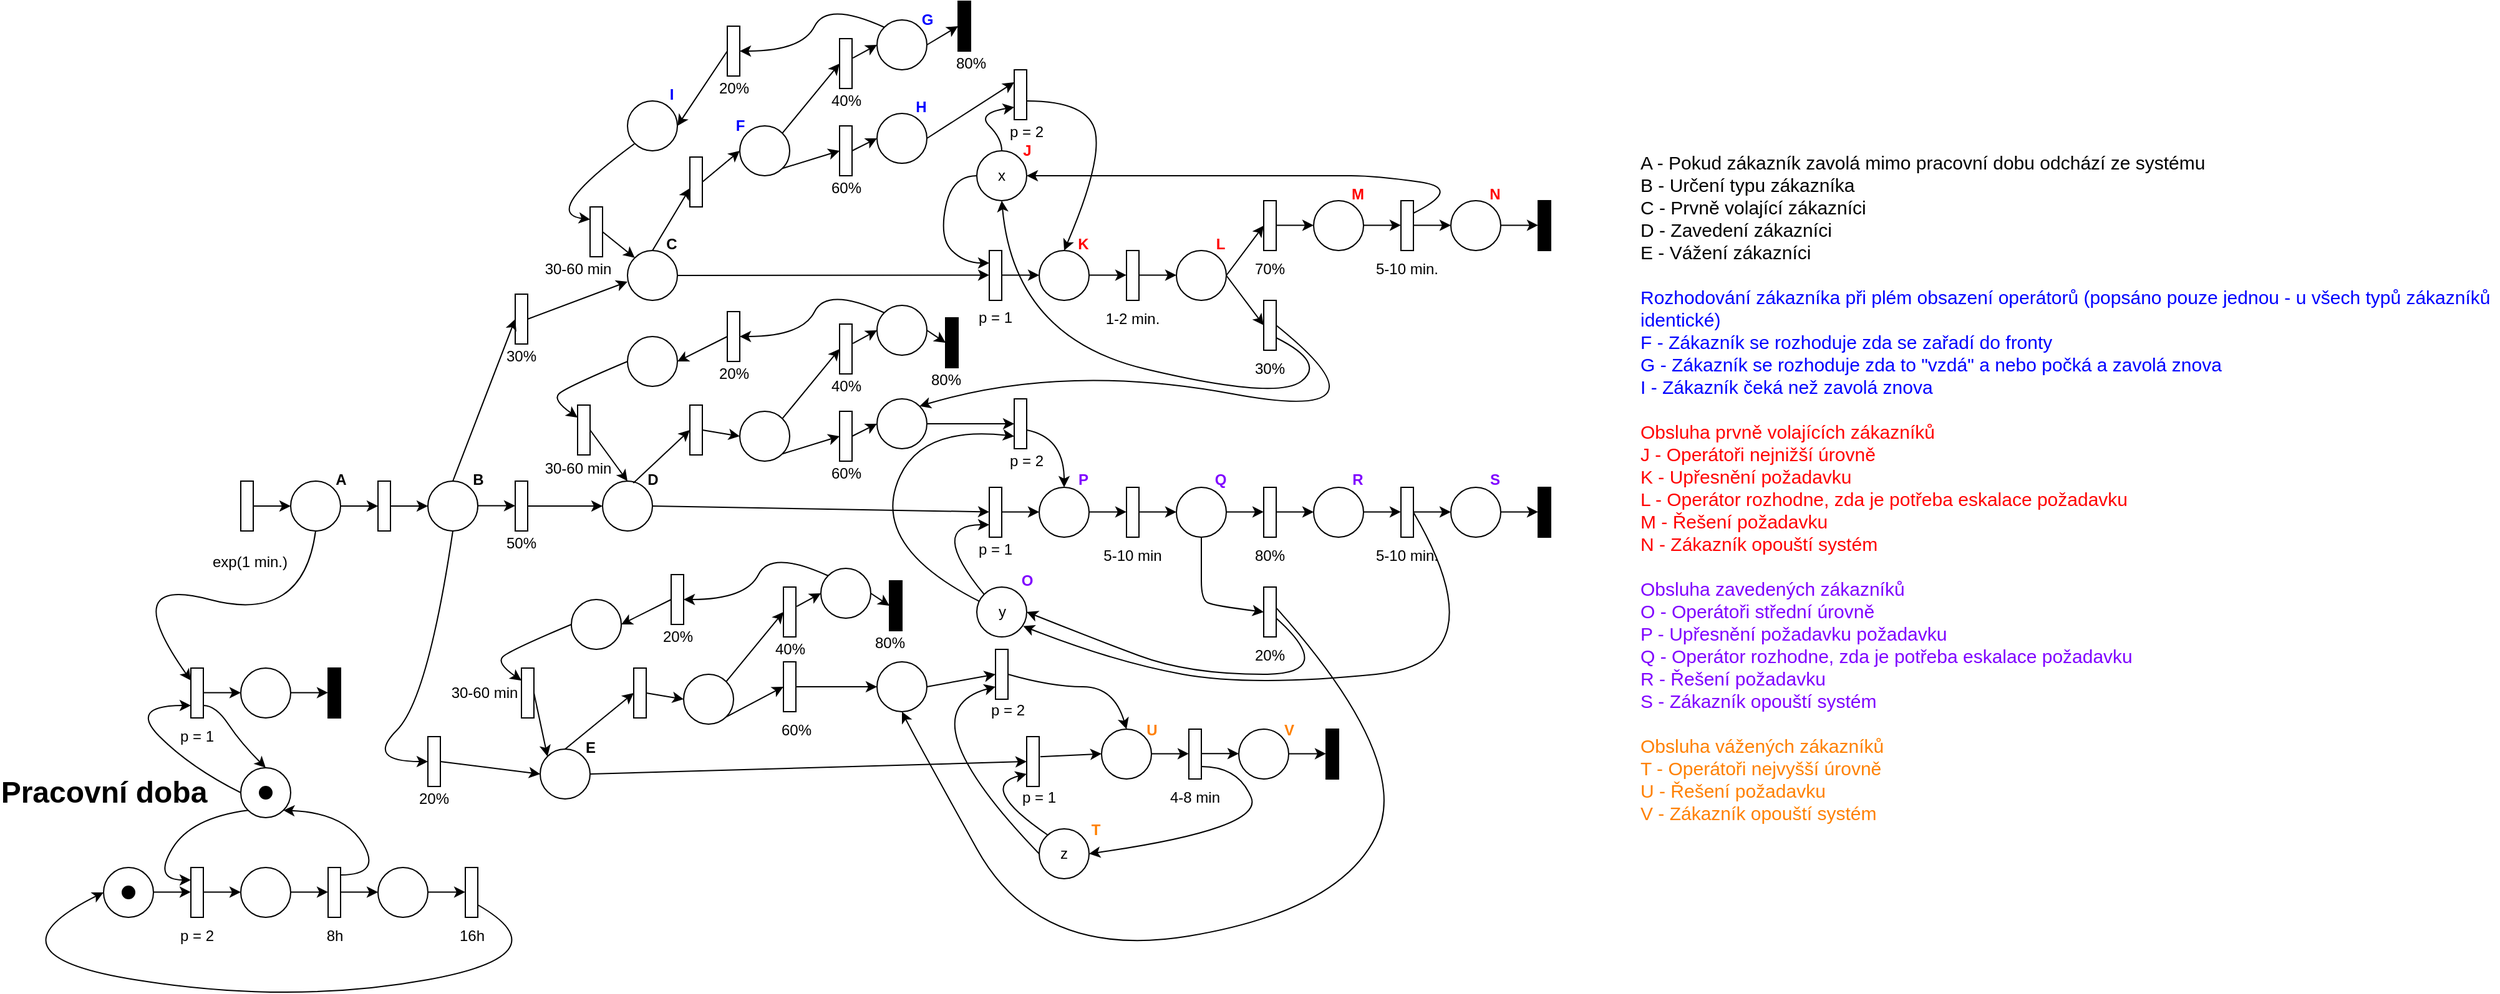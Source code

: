 <mxfile version="25.0.1">
  <diagram name="Stránka-1" id="uiwxd_N7wb5uGFvbHICL">
    <mxGraphModel dx="3776" dy="2231" grid="1" gridSize="10" guides="1" tooltips="1" connect="1" arrows="1" fold="1" page="1" pageScale="1" pageWidth="1169" pageHeight="827" math="0" shadow="0">
      <root>
        <mxCell id="0" />
        <mxCell id="1" parent="0" />
        <mxCell id="lrRXcVhisEiBtLIxsdMu-1" value="" style="whiteSpace=wrap;html=1;" parent="1" vertex="1">
          <mxGeometry x="-230" y="195" width="10" height="40" as="geometry" />
        </mxCell>
        <mxCell id="lrRXcVhisEiBtLIxsdMu-2" value="" style="endArrow=classic;html=1;rounded=0;exitX=1;exitY=0.5;exitDx=0;exitDy=0;" parent="1" source="lrRXcVhisEiBtLIxsdMu-1" edge="1">
          <mxGeometry width="50" height="50" relative="1" as="geometry">
            <mxPoint x="60" y="275" as="sourcePoint" />
            <mxPoint x="-190" y="215" as="targetPoint" />
          </mxGeometry>
        </mxCell>
        <mxCell id="lrRXcVhisEiBtLIxsdMu-3" value="" style="ellipse;whiteSpace=wrap;html=1;aspect=fixed;" parent="1" vertex="1">
          <mxGeometry x="-190" y="195" width="40" height="40" as="geometry" />
        </mxCell>
        <mxCell id="lrRXcVhisEiBtLIxsdMu-4" value="" style="endArrow=classic;html=1;rounded=0;exitX=1;exitY=0.5;exitDx=0;exitDy=0;" parent="1" source="lrRXcVhisEiBtLIxsdMu-3" edge="1">
          <mxGeometry width="50" height="50" relative="1" as="geometry">
            <mxPoint x="-110" y="265" as="sourcePoint" />
            <mxPoint x="-120" y="215" as="targetPoint" />
          </mxGeometry>
        </mxCell>
        <mxCell id="lrRXcVhisEiBtLIxsdMu-5" value="" style="whiteSpace=wrap;html=1;" parent="1" vertex="1">
          <mxGeometry x="-120" y="195" width="10" height="40" as="geometry" />
        </mxCell>
        <mxCell id="lrRXcVhisEiBtLIxsdMu-6" value="" style="whiteSpace=wrap;html=1;" parent="1" vertex="1">
          <mxGeometry x="-10" y="45" width="10" height="40" as="geometry" />
        </mxCell>
        <mxCell id="lrRXcVhisEiBtLIxsdMu-7" value="" style="whiteSpace=wrap;html=1;" parent="1" vertex="1">
          <mxGeometry x="-10" y="195" width="10" height="40" as="geometry" />
        </mxCell>
        <mxCell id="lrRXcVhisEiBtLIxsdMu-8" value="" style="whiteSpace=wrap;html=1;" parent="1" vertex="1">
          <mxGeometry x="-80" y="400" width="10" height="40" as="geometry" />
        </mxCell>
        <mxCell id="lrRXcVhisEiBtLIxsdMu-9" value="" style="endArrow=classic;html=1;rounded=0;exitX=1;exitY=0.5;exitDx=0;exitDy=0;" parent="1" edge="1">
          <mxGeometry width="50" height="50" relative="1" as="geometry">
            <mxPoint x="-110" y="215" as="sourcePoint" />
            <mxPoint x="-80" y="215" as="targetPoint" />
          </mxGeometry>
        </mxCell>
        <mxCell id="lrRXcVhisEiBtLIxsdMu-10" value="" style="ellipse;whiteSpace=wrap;html=1;aspect=fixed;" parent="1" vertex="1">
          <mxGeometry x="-80" y="195" width="40" height="40" as="geometry" />
        </mxCell>
        <mxCell id="lrRXcVhisEiBtLIxsdMu-11" value="" style="endArrow=classic;html=1;rounded=0;exitX=1;exitY=0.5;exitDx=0;exitDy=0;" parent="1" edge="1">
          <mxGeometry width="50" height="50" relative="1" as="geometry">
            <mxPoint x="-40" y="214.81" as="sourcePoint" />
            <mxPoint x="-10" y="214.81" as="targetPoint" />
          </mxGeometry>
        </mxCell>
        <mxCell id="lrRXcVhisEiBtLIxsdMu-12" value="" style="endArrow=classic;html=1;rounded=0;entryX=0;entryY=0.5;entryDx=0;entryDy=0;exitX=0.5;exitY=0;exitDx=0;exitDy=0;" parent="1" source="lrRXcVhisEiBtLIxsdMu-10" target="lrRXcVhisEiBtLIxsdMu-6" edge="1">
          <mxGeometry width="50" height="50" relative="1" as="geometry">
            <mxPoint x="-70" y="245" as="sourcePoint" />
            <mxPoint x="-20" y="195" as="targetPoint" />
          </mxGeometry>
        </mxCell>
        <mxCell id="lrRXcVhisEiBtLIxsdMu-14" value="30%" style="text;html=1;align=center;verticalAlign=middle;whiteSpace=wrap;rounded=0;" parent="1" vertex="1">
          <mxGeometry x="-35" y="80" width="60" height="30" as="geometry" />
        </mxCell>
        <mxCell id="lrRXcVhisEiBtLIxsdMu-15" value="50%" style="text;html=1;align=center;verticalAlign=middle;whiteSpace=wrap;rounded=0;" parent="1" vertex="1">
          <mxGeometry x="-35" y="230" width="60" height="30" as="geometry" />
        </mxCell>
        <mxCell id="lrRXcVhisEiBtLIxsdMu-16" value="20%" style="text;html=1;align=center;verticalAlign=middle;whiteSpace=wrap;rounded=0;" parent="1" vertex="1">
          <mxGeometry x="-105" y="435" width="60" height="30" as="geometry" />
        </mxCell>
        <mxCell id="lrRXcVhisEiBtLIxsdMu-17" value="" style="whiteSpace=wrap;html=1;" parent="1" vertex="1">
          <mxGeometry x="370" y="10" width="10" height="40" as="geometry" />
        </mxCell>
        <mxCell id="lrRXcVhisEiBtLIxsdMu-18" value="" style="ellipse;whiteSpace=wrap;html=1;aspect=fixed;" parent="1" vertex="1">
          <mxGeometry x="80" y="10" width="40" height="40" as="geometry" />
        </mxCell>
        <mxCell id="lrRXcVhisEiBtLIxsdMu-22" value="" style="endArrow=classic;html=1;rounded=0;exitX=1;exitY=0.5;exitDx=0;exitDy=0;" parent="1" source="lrRXcVhisEiBtLIxsdMu-18" edge="1">
          <mxGeometry width="50" height="50" relative="1" as="geometry">
            <mxPoint x="340" y="29.72" as="sourcePoint" />
            <mxPoint x="370" y="29.72" as="targetPoint" />
          </mxGeometry>
        </mxCell>
        <mxCell id="lrRXcVhisEiBtLIxsdMu-23" value="" style="whiteSpace=wrap;html=1;" parent="1" vertex="1">
          <mxGeometry x="370" y="200" width="10" height="40" as="geometry" />
        </mxCell>
        <mxCell id="lrRXcVhisEiBtLIxsdMu-24" value="" style="ellipse;whiteSpace=wrap;html=1;aspect=fixed;" parent="1" vertex="1">
          <mxGeometry x="60" y="195" width="40" height="40" as="geometry" />
        </mxCell>
        <mxCell id="lrRXcVhisEiBtLIxsdMu-25" value="" style="endArrow=classic;html=1;rounded=0;exitX=1;exitY=0.5;exitDx=0;exitDy=0;" parent="1" source="lrRXcVhisEiBtLIxsdMu-24" edge="1">
          <mxGeometry width="50" height="50" relative="1" as="geometry">
            <mxPoint x="110" y="260" as="sourcePoint" />
            <mxPoint x="370" y="219.72" as="targetPoint" />
          </mxGeometry>
        </mxCell>
        <mxCell id="lrRXcVhisEiBtLIxsdMu-26" value="" style="whiteSpace=wrap;html=1;" parent="1" vertex="1">
          <mxGeometry x="400" y="400" width="10" height="40" as="geometry" />
        </mxCell>
        <mxCell id="lrRXcVhisEiBtLIxsdMu-27" value="" style="ellipse;whiteSpace=wrap;html=1;aspect=fixed;" parent="1" vertex="1">
          <mxGeometry x="10" y="410" width="40" height="40" as="geometry" />
        </mxCell>
        <mxCell id="lrRXcVhisEiBtLIxsdMu-28" value="" style="endArrow=classic;html=1;rounded=0;exitX=1;exitY=0.5;exitDx=0;exitDy=0;entryX=0;entryY=0.5;entryDx=0;entryDy=0;" parent="1" source="lrRXcVhisEiBtLIxsdMu-27" target="lrRXcVhisEiBtLIxsdMu-26" edge="1">
          <mxGeometry width="50" height="50" relative="1" as="geometry">
            <mxPoint x="440" y="489.72" as="sourcePoint" />
            <mxPoint x="470" y="489.72" as="targetPoint" />
          </mxGeometry>
        </mxCell>
        <mxCell id="lrRXcVhisEiBtLIxsdMu-29" value="" style="endArrow=classic;html=1;rounded=0;exitX=1;exitY=0.5;exitDx=0;exitDy=0;entryX=0;entryY=0.5;entryDx=0;entryDy=0;" parent="1" source="lrRXcVhisEiBtLIxsdMu-8" target="lrRXcVhisEiBtLIxsdMu-27" edge="1">
          <mxGeometry width="50" height="50" relative="1" as="geometry">
            <mxPoint x="270" y="300" as="sourcePoint" />
            <mxPoint x="300" y="340" as="targetPoint" />
          </mxGeometry>
        </mxCell>
        <mxCell id="lrRXcVhisEiBtLIxsdMu-30" value="" style="endArrow=classic;html=1;rounded=0;exitX=1;exitY=0.5;exitDx=0;exitDy=0;entryX=0;entryY=0.5;entryDx=0;entryDy=0;" parent="1" source="lrRXcVhisEiBtLIxsdMu-7" target="lrRXcVhisEiBtLIxsdMu-24" edge="1">
          <mxGeometry width="50" height="50" relative="1" as="geometry">
            <mxPoint x="330" y="260" as="sourcePoint" />
            <mxPoint x="380" y="210" as="targetPoint" />
          </mxGeometry>
        </mxCell>
        <mxCell id="lrRXcVhisEiBtLIxsdMu-31" value="" style="ellipse;whiteSpace=wrap;html=1;aspect=fixed;" parent="1" vertex="1">
          <mxGeometry x="360" y="-70" width="40" height="40" as="geometry" />
        </mxCell>
        <mxCell id="lrRXcVhisEiBtLIxsdMu-32" value="x" style="text;html=1;align=center;verticalAlign=middle;whiteSpace=wrap;rounded=0;" parent="1" vertex="1">
          <mxGeometry x="360" y="-65" width="40" height="30" as="geometry" />
        </mxCell>
        <mxCell id="lrRXcVhisEiBtLIxsdMu-33" value="" style="curved=1;endArrow=classic;html=1;rounded=0;" parent="1" source="lrRXcVhisEiBtLIxsdMu-32" edge="1">
          <mxGeometry width="50" height="50" relative="1" as="geometry">
            <mxPoint x="320" y="70" as="sourcePoint" />
            <mxPoint x="370" y="20" as="targetPoint" />
            <Array as="points">
              <mxPoint x="340" y="-50" />
              <mxPoint x="330" />
              <mxPoint x="350" y="20" />
            </Array>
          </mxGeometry>
        </mxCell>
        <mxCell id="lrRXcVhisEiBtLIxsdMu-35" value="" style="endArrow=classic;html=1;rounded=0;exitX=1;exitY=0.5;exitDx=0;exitDy=0;" parent="1" edge="1">
          <mxGeometry width="50" height="50" relative="1" as="geometry">
            <mxPoint x="380" y="29.77" as="sourcePoint" />
            <mxPoint x="410" y="29.77" as="targetPoint" />
          </mxGeometry>
        </mxCell>
        <mxCell id="lrRXcVhisEiBtLIxsdMu-36" value="" style="ellipse;whiteSpace=wrap;html=1;aspect=fixed;" parent="1" vertex="1">
          <mxGeometry x="410" y="10" width="40" height="40" as="geometry" />
        </mxCell>
        <mxCell id="lrRXcVhisEiBtLIxsdMu-37" value="" style="whiteSpace=wrap;html=1;" parent="1" vertex="1">
          <mxGeometry x="480" y="10" width="10" height="40" as="geometry" />
        </mxCell>
        <mxCell id="lrRXcVhisEiBtLIxsdMu-38" value="" style="endArrow=classic;html=1;rounded=0;exitX=1;exitY=0.5;exitDx=0;exitDy=0;" parent="1" edge="1">
          <mxGeometry width="50" height="50" relative="1" as="geometry">
            <mxPoint x="450" y="29.72" as="sourcePoint" />
            <mxPoint x="480" y="29.72" as="targetPoint" />
          </mxGeometry>
        </mxCell>
        <mxCell id="lrRXcVhisEiBtLIxsdMu-39" value="1-2 min." style="text;html=1;align=center;verticalAlign=middle;whiteSpace=wrap;rounded=0;" parent="1" vertex="1">
          <mxGeometry x="455" y="50" width="60" height="30" as="geometry" />
        </mxCell>
        <mxCell id="lrRXcVhisEiBtLIxsdMu-40" value="" style="endArrow=classic;html=1;rounded=0;exitX=1;exitY=0.5;exitDx=0;exitDy=0;" parent="1" edge="1">
          <mxGeometry width="50" height="50" relative="1" as="geometry">
            <mxPoint x="490" y="29.77" as="sourcePoint" />
            <mxPoint x="520" y="29.77" as="targetPoint" />
          </mxGeometry>
        </mxCell>
        <mxCell id="lrRXcVhisEiBtLIxsdMu-41" value="" style="ellipse;whiteSpace=wrap;html=1;aspect=fixed;" parent="1" vertex="1">
          <mxGeometry x="520" y="10" width="40" height="40" as="geometry" />
        </mxCell>
        <mxCell id="lrRXcVhisEiBtLIxsdMu-42" value="" style="whiteSpace=wrap;html=1;" parent="1" vertex="1">
          <mxGeometry x="590" y="-30" width="10" height="40" as="geometry" />
        </mxCell>
        <mxCell id="lrRXcVhisEiBtLIxsdMu-43" value="" style="whiteSpace=wrap;html=1;" parent="1" vertex="1">
          <mxGeometry x="590" y="50" width="10" height="40" as="geometry" />
        </mxCell>
        <mxCell id="lrRXcVhisEiBtLIxsdMu-44" value="" style="endArrow=classic;html=1;rounded=0;entryX=0;entryY=0.5;entryDx=0;entryDy=0;exitX=1;exitY=0.5;exitDx=0;exitDy=0;" parent="1" source="lrRXcVhisEiBtLIxsdMu-41" target="lrRXcVhisEiBtLIxsdMu-42" edge="1">
          <mxGeometry width="50" height="50" relative="1" as="geometry">
            <mxPoint x="520" y="90" as="sourcePoint" />
            <mxPoint x="570" y="40" as="targetPoint" />
          </mxGeometry>
        </mxCell>
        <mxCell id="lrRXcVhisEiBtLIxsdMu-46" value="" style="endArrow=classic;html=1;rounded=0;entryX=0;entryY=0.5;entryDx=0;entryDy=0;exitX=1;exitY=0.5;exitDx=0;exitDy=0;" parent="1" source="lrRXcVhisEiBtLIxsdMu-41" target="lrRXcVhisEiBtLIxsdMu-43" edge="1">
          <mxGeometry width="50" height="50" relative="1" as="geometry">
            <mxPoint x="520" y="90" as="sourcePoint" />
            <mxPoint x="570" y="40" as="targetPoint" />
          </mxGeometry>
        </mxCell>
        <mxCell id="lrRXcVhisEiBtLIxsdMu-47" value="70%" style="text;html=1;align=center;verticalAlign=middle;whiteSpace=wrap;rounded=0;" parent="1" vertex="1">
          <mxGeometry x="565" y="10" width="60" height="30" as="geometry" />
        </mxCell>
        <mxCell id="lrRXcVhisEiBtLIxsdMu-48" value="30%" style="text;html=1;align=center;verticalAlign=middle;whiteSpace=wrap;rounded=0;" parent="1" vertex="1">
          <mxGeometry x="565" y="90" width="60" height="30" as="geometry" />
        </mxCell>
        <mxCell id="lrRXcVhisEiBtLIxsdMu-51" value="" style="endArrow=classic;html=1;rounded=0;exitX=1;exitY=0.5;exitDx=0;exitDy=0;" parent="1" edge="1">
          <mxGeometry width="50" height="50" relative="1" as="geometry">
            <mxPoint x="600" y="-10.23" as="sourcePoint" />
            <mxPoint x="630" y="-10.23" as="targetPoint" />
          </mxGeometry>
        </mxCell>
        <mxCell id="lrRXcVhisEiBtLIxsdMu-52" value="" style="ellipse;whiteSpace=wrap;html=1;aspect=fixed;" parent="1" vertex="1">
          <mxGeometry x="630" y="-30" width="40" height="40" as="geometry" />
        </mxCell>
        <mxCell id="lrRXcVhisEiBtLIxsdMu-53" value="" style="whiteSpace=wrap;html=1;" parent="1" vertex="1">
          <mxGeometry x="700" y="-30" width="10" height="40" as="geometry" />
        </mxCell>
        <mxCell id="lrRXcVhisEiBtLIxsdMu-54" value="" style="endArrow=classic;html=1;rounded=0;exitX=1;exitY=0.5;exitDx=0;exitDy=0;" parent="1" edge="1">
          <mxGeometry width="50" height="50" relative="1" as="geometry">
            <mxPoint x="670" y="-10.28" as="sourcePoint" />
            <mxPoint x="700" y="-10.28" as="targetPoint" />
          </mxGeometry>
        </mxCell>
        <mxCell id="lrRXcVhisEiBtLIxsdMu-55" value="5-10 min." style="text;html=1;align=center;verticalAlign=middle;whiteSpace=wrap;rounded=0;" parent="1" vertex="1">
          <mxGeometry x="675" y="10" width="60" height="30" as="geometry" />
        </mxCell>
        <mxCell id="lrRXcVhisEiBtLIxsdMu-56" value="" style="endArrow=classic;html=1;rounded=0;exitX=1;exitY=0.5;exitDx=0;exitDy=0;" parent="1" edge="1">
          <mxGeometry width="50" height="50" relative="1" as="geometry">
            <mxPoint x="710" y="-10.23" as="sourcePoint" />
            <mxPoint x="740" y="-10.23" as="targetPoint" />
          </mxGeometry>
        </mxCell>
        <mxCell id="lrRXcVhisEiBtLIxsdMu-57" value="" style="ellipse;whiteSpace=wrap;html=1;aspect=fixed;" parent="1" vertex="1">
          <mxGeometry x="740" y="-30" width="40" height="40" as="geometry" />
        </mxCell>
        <mxCell id="lrRXcVhisEiBtLIxsdMu-58" value="" style="whiteSpace=wrap;html=1;fillColor=#000000;" parent="1" vertex="1">
          <mxGeometry x="810" y="-30" width="10" height="40" as="geometry" />
        </mxCell>
        <mxCell id="lrRXcVhisEiBtLIxsdMu-59" value="" style="endArrow=classic;html=1;rounded=0;exitX=1;exitY=0.5;exitDx=0;exitDy=0;" parent="1" edge="1">
          <mxGeometry width="50" height="50" relative="1" as="geometry">
            <mxPoint x="780" y="-10.28" as="sourcePoint" />
            <mxPoint x="810" y="-10.28" as="targetPoint" />
          </mxGeometry>
        </mxCell>
        <mxCell id="lrRXcVhisEiBtLIxsdMu-60" value="" style="curved=1;endArrow=classic;html=1;rounded=0;exitX=1;exitY=0.25;exitDx=0;exitDy=0;entryX=1;entryY=0.5;entryDx=0;entryDy=0;" parent="1" source="lrRXcVhisEiBtLIxsdMu-53" target="lrRXcVhisEiBtLIxsdMu-32" edge="1">
          <mxGeometry width="50" height="50" relative="1" as="geometry">
            <mxPoint x="520" y="90" as="sourcePoint" />
            <mxPoint x="570" y="40" as="targetPoint" />
            <Array as="points">
              <mxPoint x="750" y="-40" />
              <mxPoint x="680" y="-50" />
              <mxPoint x="640" y="-50" />
              <mxPoint x="530" y="-50" />
            </Array>
          </mxGeometry>
        </mxCell>
        <mxCell id="lrRXcVhisEiBtLIxsdMu-61" value="" style="curved=1;endArrow=classic;html=1;rounded=0;exitX=1;exitY=0.75;exitDx=0;exitDy=0;entryX=0.5;entryY=1;entryDx=0;entryDy=0;" parent="1" source="lrRXcVhisEiBtLIxsdMu-43" target="lrRXcVhisEiBtLIxsdMu-31" edge="1">
          <mxGeometry width="50" height="50" relative="1" as="geometry">
            <mxPoint x="520" y="160" as="sourcePoint" />
            <mxPoint x="570" y="110" as="targetPoint" />
            <Array as="points">
              <mxPoint x="640" y="100" />
              <mxPoint x="600" y="130" />
              <mxPoint x="390" y="80" />
            </Array>
          </mxGeometry>
        </mxCell>
        <mxCell id="lrRXcVhisEiBtLIxsdMu-62" value="" style="curved=1;endArrow=classic;html=1;rounded=0;exitX=1;exitY=0.5;exitDx=0;exitDy=0;entryX=1;entryY=0;entryDx=0;entryDy=0;" parent="1" source="lrRXcVhisEiBtLIxsdMu-43" target="6kxqg8SRKIHMtfkFayjp-364" edge="1">
          <mxGeometry width="50" height="50" relative="1" as="geometry">
            <mxPoint x="520" y="210" as="sourcePoint" />
            <mxPoint x="330" y="190" as="targetPoint" />
            <Array as="points">
              <mxPoint x="700" y="150" />
              <mxPoint x="430" y="100" />
            </Array>
          </mxGeometry>
        </mxCell>
        <mxCell id="lrRXcVhisEiBtLIxsdMu-63" value="" style="ellipse;whiteSpace=wrap;html=1;aspect=fixed;" parent="1" vertex="1">
          <mxGeometry x="360" y="280" width="40" height="40" as="geometry" />
        </mxCell>
        <mxCell id="lrRXcVhisEiBtLIxsdMu-67" value="" style="endArrow=classic;html=1;rounded=0;exitX=1;exitY=0.5;exitDx=0;exitDy=0;" parent="1" edge="1">
          <mxGeometry width="50" height="50" relative="1" as="geometry">
            <mxPoint x="380" y="219.77" as="sourcePoint" />
            <mxPoint x="410" y="219.77" as="targetPoint" />
          </mxGeometry>
        </mxCell>
        <mxCell id="lrRXcVhisEiBtLIxsdMu-68" value="" style="ellipse;whiteSpace=wrap;html=1;aspect=fixed;" parent="1" vertex="1">
          <mxGeometry x="410" y="200" width="40" height="40" as="geometry" />
        </mxCell>
        <mxCell id="lrRXcVhisEiBtLIxsdMu-69" value="" style="whiteSpace=wrap;html=1;" parent="1" vertex="1">
          <mxGeometry x="480" y="200" width="10" height="40" as="geometry" />
        </mxCell>
        <mxCell id="lrRXcVhisEiBtLIxsdMu-70" value="" style="endArrow=classic;html=1;rounded=0;exitX=1;exitY=0.5;exitDx=0;exitDy=0;" parent="1" edge="1">
          <mxGeometry width="50" height="50" relative="1" as="geometry">
            <mxPoint x="450" y="219.72" as="sourcePoint" />
            <mxPoint x="480" y="219.72" as="targetPoint" />
          </mxGeometry>
        </mxCell>
        <mxCell id="lrRXcVhisEiBtLIxsdMu-71" value="" style="endArrow=classic;html=1;rounded=0;exitX=1;exitY=0.5;exitDx=0;exitDy=0;" parent="1" edge="1">
          <mxGeometry width="50" height="50" relative="1" as="geometry">
            <mxPoint x="490" y="219.77" as="sourcePoint" />
            <mxPoint x="520" y="219.77" as="targetPoint" />
          </mxGeometry>
        </mxCell>
        <mxCell id="lrRXcVhisEiBtLIxsdMu-72" value="" style="ellipse;whiteSpace=wrap;html=1;aspect=fixed;" parent="1" vertex="1">
          <mxGeometry x="520" y="200" width="40" height="40" as="geometry" />
        </mxCell>
        <mxCell id="lrRXcVhisEiBtLIxsdMu-73" value="" style="whiteSpace=wrap;html=1;" parent="1" vertex="1">
          <mxGeometry x="590" y="200" width="10" height="40" as="geometry" />
        </mxCell>
        <mxCell id="lrRXcVhisEiBtLIxsdMu-74" value="" style="endArrow=classic;html=1;rounded=0;exitX=1;exitY=0.5;exitDx=0;exitDy=0;" parent="1" edge="1">
          <mxGeometry width="50" height="50" relative="1" as="geometry">
            <mxPoint x="560" y="219.72" as="sourcePoint" />
            <mxPoint x="590" y="219.72" as="targetPoint" />
          </mxGeometry>
        </mxCell>
        <mxCell id="lrRXcVhisEiBtLIxsdMu-75" value="5-10 min" style="text;html=1;align=center;verticalAlign=middle;whiteSpace=wrap;rounded=0;" parent="1" vertex="1">
          <mxGeometry x="455" y="240" width="60" height="30" as="geometry" />
        </mxCell>
        <mxCell id="lrRXcVhisEiBtLIxsdMu-76" value="80%" style="text;html=1;align=center;verticalAlign=middle;whiteSpace=wrap;rounded=0;" parent="1" vertex="1">
          <mxGeometry x="565" y="240" width="60" height="30" as="geometry" />
        </mxCell>
        <mxCell id="lrRXcVhisEiBtLIxsdMu-77" value="" style="whiteSpace=wrap;html=1;" parent="1" vertex="1">
          <mxGeometry x="590" y="280" width="10" height="40" as="geometry" />
        </mxCell>
        <mxCell id="lrRXcVhisEiBtLIxsdMu-78" value="20%" style="text;html=1;align=center;verticalAlign=middle;whiteSpace=wrap;rounded=0;" parent="1" vertex="1">
          <mxGeometry x="565" y="320" width="60" height="30" as="geometry" />
        </mxCell>
        <mxCell id="lrRXcVhisEiBtLIxsdMu-79" value="" style="endArrow=classic;html=1;rounded=0;exitX=1;exitY=0.5;exitDx=0;exitDy=0;" parent="1" edge="1">
          <mxGeometry width="50" height="50" relative="1" as="geometry">
            <mxPoint x="600" y="219.77" as="sourcePoint" />
            <mxPoint x="630" y="219.77" as="targetPoint" />
          </mxGeometry>
        </mxCell>
        <mxCell id="lrRXcVhisEiBtLIxsdMu-82" value="" style="ellipse;whiteSpace=wrap;html=1;aspect=fixed;" parent="1" vertex="1">
          <mxGeometry x="630" y="200" width="40" height="40" as="geometry" />
        </mxCell>
        <mxCell id="lrRXcVhisEiBtLIxsdMu-87" value="" style="curved=1;endArrow=classic;html=1;rounded=0;exitX=1;exitY=0.5;exitDx=0;exitDy=0;entryX=1;entryY=0.5;entryDx=0;entryDy=0;" parent="1" target="lrRXcVhisEiBtLIxsdMu-63" edge="1">
          <mxGeometry width="50" height="50" relative="1" as="geometry">
            <mxPoint x="600" y="305" as="sourcePoint" />
            <mxPoint x="320" y="365" as="targetPoint" />
            <Array as="points">
              <mxPoint x="650" y="350" />
              <mxPoint x="530" y="350" />
              <mxPoint x="450" y="320" />
            </Array>
          </mxGeometry>
        </mxCell>
        <mxCell id="lrRXcVhisEiBtLIxsdMu-88" value="" style="curved=1;endArrow=classic;html=1;rounded=0;exitX=1;exitY=0.5;exitDx=0;exitDy=0;entryX=0.93;entryY=0.785;entryDx=0;entryDy=0;entryPerimeter=0;" parent="1" source="6kxqg8SRKIHMtfkFayjp-333" target="lrRXcVhisEiBtLIxsdMu-63" edge="1">
          <mxGeometry width="50" height="50" relative="1" as="geometry">
            <mxPoint x="610.91" y="227.24" as="sourcePoint" />
            <mxPoint x="370" y="360" as="targetPoint" />
            <Array as="points">
              <mxPoint x="780" y="340" />
              <mxPoint x="580" y="360" />
              <mxPoint x="470" y="340" />
            </Array>
          </mxGeometry>
        </mxCell>
        <mxCell id="lrRXcVhisEiBtLIxsdMu-89" value="" style="curved=1;endArrow=classic;html=1;rounded=0;exitX=0;exitY=0;exitDx=0;exitDy=0;" parent="1" source="lrRXcVhisEiBtLIxsdMu-63" edge="1">
          <mxGeometry width="50" height="50" relative="1" as="geometry">
            <mxPoint x="370" y="280" as="sourcePoint" />
            <mxPoint x="370" y="230" as="targetPoint" />
            <Array as="points">
              <mxPoint x="320" y="230" />
            </Array>
          </mxGeometry>
        </mxCell>
        <mxCell id="lrRXcVhisEiBtLIxsdMu-90" value="y" style="text;html=1;align=center;verticalAlign=middle;resizable=0;points=[];autosize=1;strokeColor=none;fillColor=none;" parent="1" vertex="1">
          <mxGeometry x="365" y="285" width="30" height="30" as="geometry" />
        </mxCell>
        <mxCell id="lrRXcVhisEiBtLIxsdMu-91" value="" style="curved=1;endArrow=classic;html=1;rounded=0;exitX=1.038;exitY=0.426;exitDx=0;exitDy=0;entryX=0.5;entryY=1;entryDx=0;entryDy=0;exitPerimeter=0;" parent="1" source="lrRXcVhisEiBtLIxsdMu-77" target="6kxqg8SRKIHMtfkFayjp-391" edge="1">
          <mxGeometry width="50" height="50" relative="1" as="geometry">
            <mxPoint x="830" y="275" as="sourcePoint" />
            <mxPoint x="330" y="401" as="targetPoint" />
            <Array as="points">
              <mxPoint x="710" y="420" />
              <mxPoint x="650" y="540" />
              <mxPoint x="410" y="580" />
              <mxPoint x="310" y="400" />
            </Array>
          </mxGeometry>
        </mxCell>
        <mxCell id="lrRXcVhisEiBtLIxsdMu-92" value="p = 1" style="text;html=1;align=center;verticalAlign=middle;whiteSpace=wrap;rounded=0;" parent="1" vertex="1">
          <mxGeometry x="380" y="434" width="60" height="30" as="geometry" />
        </mxCell>
        <mxCell id="lrRXcVhisEiBtLIxsdMu-93" value="" style="endArrow=classic;html=1;rounded=0;exitX=1.086;exitY=0.402;exitDx=0;exitDy=0;exitPerimeter=0;" parent="1" source="lrRXcVhisEiBtLIxsdMu-26" edge="1">
          <mxGeometry width="50" height="50" relative="1" as="geometry">
            <mxPoint x="430" y="413.77" as="sourcePoint" />
            <mxPoint x="460" y="413.77" as="targetPoint" />
          </mxGeometry>
        </mxCell>
        <mxCell id="lrRXcVhisEiBtLIxsdMu-94" value="" style="ellipse;whiteSpace=wrap;html=1;aspect=fixed;" parent="1" vertex="1">
          <mxGeometry x="460" y="394" width="40" height="40" as="geometry" />
        </mxCell>
        <mxCell id="lrRXcVhisEiBtLIxsdMu-95" value="" style="whiteSpace=wrap;html=1;" parent="1" vertex="1">
          <mxGeometry x="530" y="394" width="10" height="40" as="geometry" />
        </mxCell>
        <mxCell id="lrRXcVhisEiBtLIxsdMu-96" value="" style="endArrow=classic;html=1;rounded=0;exitX=1;exitY=0.5;exitDx=0;exitDy=0;" parent="1" edge="1">
          <mxGeometry width="50" height="50" relative="1" as="geometry">
            <mxPoint x="500" y="413.72" as="sourcePoint" />
            <mxPoint x="530" y="413.72" as="targetPoint" />
          </mxGeometry>
        </mxCell>
        <mxCell id="lrRXcVhisEiBtLIxsdMu-97" value="4-8 min" style="text;html=1;align=center;verticalAlign=middle;whiteSpace=wrap;rounded=0;" parent="1" vertex="1">
          <mxGeometry x="505" y="434" width="60" height="30" as="geometry" />
        </mxCell>
        <mxCell id="lrRXcVhisEiBtLIxsdMu-98" value="" style="ellipse;whiteSpace=wrap;html=1;aspect=fixed;" parent="1" vertex="1">
          <mxGeometry x="410" y="474" width="40" height="40" as="geometry" />
        </mxCell>
        <mxCell id="lrRXcVhisEiBtLIxsdMu-99" value="z" style="text;html=1;align=center;verticalAlign=middle;whiteSpace=wrap;rounded=0;" parent="1" vertex="1">
          <mxGeometry x="410" y="479" width="40" height="30" as="geometry" />
        </mxCell>
        <mxCell id="lrRXcVhisEiBtLIxsdMu-100" value="" style="curved=1;endArrow=classic;html=1;rounded=0;exitX=0;exitY=0.5;exitDx=0;exitDy=0;entryX=0;entryY=0.75;entryDx=0;entryDy=0;" parent="1" source="lrRXcVhisEiBtLIxsdMu-99" target="6kxqg8SRKIHMtfkFayjp-393" edge="1">
          <mxGeometry width="50" height="50" relative="1" as="geometry">
            <mxPoint x="391" y="490" as="sourcePoint" />
            <mxPoint x="375" y="440" as="targetPoint" />
            <Array as="points">
              <mxPoint x="300" y="380" />
            </Array>
          </mxGeometry>
        </mxCell>
        <mxCell id="lrRXcVhisEiBtLIxsdMu-101" value="" style="curved=1;endArrow=classic;html=1;rounded=0;exitX=1;exitY=0.75;exitDx=0;exitDy=0;entryX=1;entryY=0.5;entryDx=0;entryDy=0;" parent="1" source="lrRXcVhisEiBtLIxsdMu-95" target="lrRXcVhisEiBtLIxsdMu-99" edge="1">
          <mxGeometry width="50" height="50" relative="1" as="geometry">
            <mxPoint x="620" y="424" as="sourcePoint" />
            <mxPoint x="480" y="494" as="targetPoint" />
            <Array as="points">
              <mxPoint x="570" y="424" />
              <mxPoint x="590" y="474" />
            </Array>
          </mxGeometry>
        </mxCell>
        <mxCell id="lrRXcVhisEiBtLIxsdMu-102" value="" style="ellipse;whiteSpace=wrap;html=1;aspect=fixed;" parent="1" vertex="1">
          <mxGeometry x="570" y="394" width="40" height="40" as="geometry" />
        </mxCell>
        <mxCell id="lrRXcVhisEiBtLIxsdMu-103" value="" style="whiteSpace=wrap;html=1;fillColor=#000000;" parent="1" vertex="1">
          <mxGeometry x="640" y="394" width="10" height="40" as="geometry" />
        </mxCell>
        <mxCell id="lrRXcVhisEiBtLIxsdMu-104" value="" style="endArrow=classic;html=1;rounded=0;exitX=1;exitY=0.5;exitDx=0;exitDy=0;" parent="1" edge="1">
          <mxGeometry width="50" height="50" relative="1" as="geometry">
            <mxPoint x="610" y="413.72" as="sourcePoint" />
            <mxPoint x="640" y="413.72" as="targetPoint" />
          </mxGeometry>
        </mxCell>
        <mxCell id="lrRXcVhisEiBtLIxsdMu-105" value="" style="endArrow=classic;html=1;rounded=0;exitX=1;exitY=0.5;exitDx=0;exitDy=0;" parent="1" edge="1">
          <mxGeometry width="50" height="50" relative="1" as="geometry">
            <mxPoint x="540" y="413.67" as="sourcePoint" />
            <mxPoint x="570" y="413.67" as="targetPoint" />
          </mxGeometry>
        </mxCell>
        <mxCell id="lrRXcVhisEiBtLIxsdMu-106" value="exp(1 min.)" style="text;html=1;align=center;verticalAlign=middle;whiteSpace=wrap;rounded=0;" parent="1" vertex="1">
          <mxGeometry x="-255" y="245" width="65" height="30" as="geometry" />
        </mxCell>
        <mxCell id="lrRXcVhisEiBtLIxsdMu-108" value="" style="whiteSpace=wrap;html=1;" parent="1" vertex="1">
          <mxGeometry x="-270" y="505" width="10" height="40" as="geometry" />
        </mxCell>
        <mxCell id="lrRXcVhisEiBtLIxsdMu-109" value="" style="ellipse;whiteSpace=wrap;html=1;aspect=fixed;" parent="1" vertex="1">
          <mxGeometry x="-340" y="505" width="40" height="40" as="geometry" />
        </mxCell>
        <mxCell id="lrRXcVhisEiBtLIxsdMu-110" value="" style="endArrow=classic;html=1;rounded=0;exitX=1;exitY=0.5;exitDx=0;exitDy=0;" parent="1" edge="1">
          <mxGeometry width="50" height="50" relative="1" as="geometry">
            <mxPoint x="-300" y="524.72" as="sourcePoint" />
            <mxPoint x="-270" y="524.72" as="targetPoint" />
          </mxGeometry>
        </mxCell>
        <mxCell id="lrRXcVhisEiBtLIxsdMu-112" value="" style="endArrow=classic;html=1;rounded=0;exitX=1;exitY=0.5;exitDx=0;exitDy=0;" parent="1" edge="1">
          <mxGeometry width="50" height="50" relative="1" as="geometry">
            <mxPoint x="-260" y="524.77" as="sourcePoint" />
            <mxPoint x="-230" y="524.77" as="targetPoint" />
          </mxGeometry>
        </mxCell>
        <mxCell id="lrRXcVhisEiBtLIxsdMu-113" value="" style="ellipse;whiteSpace=wrap;html=1;aspect=fixed;" parent="1" vertex="1">
          <mxGeometry x="-230" y="505" width="40" height="40" as="geometry" />
        </mxCell>
        <mxCell id="lrRXcVhisEiBtLIxsdMu-114" value="" style="whiteSpace=wrap;html=1;" parent="1" vertex="1">
          <mxGeometry x="-160" y="505" width="10" height="40" as="geometry" />
        </mxCell>
        <mxCell id="lrRXcVhisEiBtLIxsdMu-115" value="" style="endArrow=classic;html=1;rounded=0;exitX=1;exitY=0.5;exitDx=0;exitDy=0;" parent="1" edge="1">
          <mxGeometry width="50" height="50" relative="1" as="geometry">
            <mxPoint x="-190" y="524.72" as="sourcePoint" />
            <mxPoint x="-160" y="524.72" as="targetPoint" />
          </mxGeometry>
        </mxCell>
        <mxCell id="lrRXcVhisEiBtLIxsdMu-116" value="" style="endArrow=classic;html=1;rounded=0;exitX=1;exitY=0.5;exitDx=0;exitDy=0;" parent="1" edge="1">
          <mxGeometry width="50" height="50" relative="1" as="geometry">
            <mxPoint x="-150" y="524.77" as="sourcePoint" />
            <mxPoint x="-120" y="524.77" as="targetPoint" />
          </mxGeometry>
        </mxCell>
        <mxCell id="lrRXcVhisEiBtLIxsdMu-117" value="" style="ellipse;whiteSpace=wrap;html=1;aspect=fixed;" parent="1" vertex="1">
          <mxGeometry x="-120" y="505" width="40" height="40" as="geometry" />
        </mxCell>
        <mxCell id="lrRXcVhisEiBtLIxsdMu-118" value="" style="whiteSpace=wrap;html=1;" parent="1" vertex="1">
          <mxGeometry x="-50" y="505" width="10" height="40" as="geometry" />
        </mxCell>
        <mxCell id="lrRXcVhisEiBtLIxsdMu-119" value="" style="endArrow=classic;html=1;rounded=0;exitX=1;exitY=0.5;exitDx=0;exitDy=0;" parent="1" edge="1">
          <mxGeometry width="50" height="50" relative="1" as="geometry">
            <mxPoint x="-80" y="524.72" as="sourcePoint" />
            <mxPoint x="-50" y="524.72" as="targetPoint" />
          </mxGeometry>
        </mxCell>
        <mxCell id="lrRXcVhisEiBtLIxsdMu-120" value="Pracovní doba" style="text;strokeColor=none;fillColor=none;html=1;fontSize=24;fontStyle=1;verticalAlign=middle;align=center;" parent="1" vertex="1">
          <mxGeometry x="-390" y="425" width="100" height="40" as="geometry" />
        </mxCell>
        <mxCell id="lrRXcVhisEiBtLIxsdMu-121" value="" style="ellipse;whiteSpace=wrap;html=1;aspect=fixed;" parent="1" vertex="1">
          <mxGeometry x="-230" y="425" width="40" height="40" as="geometry" />
        </mxCell>
        <mxCell id="lrRXcVhisEiBtLIxsdMu-127" value="" style="whiteSpace=wrap;html=1;" parent="1" vertex="1">
          <mxGeometry x="-270" y="345" width="10" height="40" as="geometry" />
        </mxCell>
        <mxCell id="lrRXcVhisEiBtLIxsdMu-128" value="" style="endArrow=classic;html=1;rounded=0;exitX=1;exitY=0.5;exitDx=0;exitDy=0;" parent="1" edge="1">
          <mxGeometry width="50" height="50" relative="1" as="geometry">
            <mxPoint x="-260" y="364.77" as="sourcePoint" />
            <mxPoint x="-230" y="364.77" as="targetPoint" />
          </mxGeometry>
        </mxCell>
        <mxCell id="lrRXcVhisEiBtLIxsdMu-129" value="" style="ellipse;whiteSpace=wrap;html=1;aspect=fixed;" parent="1" vertex="1">
          <mxGeometry x="-230" y="345" width="40" height="40" as="geometry" />
        </mxCell>
        <mxCell id="lrRXcVhisEiBtLIxsdMu-130" value="" style="whiteSpace=wrap;html=1;fillColor=#000000;" parent="1" vertex="1">
          <mxGeometry x="-160" y="345" width="10" height="40" as="geometry" />
        </mxCell>
        <mxCell id="lrRXcVhisEiBtLIxsdMu-131" value="" style="endArrow=classic;html=1;rounded=0;exitX=1;exitY=0.5;exitDx=0;exitDy=0;" parent="1" edge="1">
          <mxGeometry width="50" height="50" relative="1" as="geometry">
            <mxPoint x="-190" y="364.72" as="sourcePoint" />
            <mxPoint x="-160" y="364.72" as="targetPoint" />
          </mxGeometry>
        </mxCell>
        <mxCell id="lrRXcVhisEiBtLIxsdMu-133" value="" style="curved=1;endArrow=classic;html=1;rounded=0;exitX=0;exitY=1;exitDx=0;exitDy=0;" parent="1" source="lrRXcVhisEiBtLIxsdMu-121" edge="1">
          <mxGeometry width="50" height="50" relative="1" as="geometry">
            <mxPoint x="-320" y="465" as="sourcePoint" />
            <mxPoint x="-270" y="515" as="targetPoint" />
            <Array as="points">
              <mxPoint x="-270" y="465" />
              <mxPoint x="-300" y="515" />
            </Array>
          </mxGeometry>
        </mxCell>
        <mxCell id="lrRXcVhisEiBtLIxsdMu-134" value="" style="curved=1;endArrow=none;html=1;rounded=0;exitX=1;exitY=1;exitDx=0;exitDy=0;startArrow=classic;startFill=1;endFill=0;" parent="1" source="lrRXcVhisEiBtLIxsdMu-121" edge="1">
          <mxGeometry width="50" height="50" relative="1" as="geometry">
            <mxPoint x="-193" y="455" as="sourcePoint" />
            <mxPoint x="-150" y="511" as="targetPoint" />
            <Array as="points">
              <mxPoint x="-147" y="461" />
              <mxPoint x="-117" y="511" />
            </Array>
          </mxGeometry>
        </mxCell>
        <mxCell id="lrRXcVhisEiBtLIxsdMu-135" value="p = 2" style="text;html=1;align=center;verticalAlign=middle;whiteSpace=wrap;rounded=0;" parent="1" vertex="1">
          <mxGeometry x="-295" y="545" width="60" height="30" as="geometry" />
        </mxCell>
        <mxCell id="lrRXcVhisEiBtLIxsdMu-136" value="8h" style="text;html=1;align=center;verticalAlign=middle;resizable=0;points=[];autosize=1;strokeColor=none;fillColor=none;" parent="1" vertex="1">
          <mxGeometry x="-175" y="545" width="40" height="30" as="geometry" />
        </mxCell>
        <mxCell id="lrRXcVhisEiBtLIxsdMu-137" value="16h" style="text;html=1;align=center;verticalAlign=middle;resizable=0;points=[];autosize=1;strokeColor=none;fillColor=none;" parent="1" vertex="1">
          <mxGeometry x="-65" y="545" width="40" height="30" as="geometry" />
        </mxCell>
        <mxCell id="lrRXcVhisEiBtLIxsdMu-138" value="" style="curved=1;endArrow=classic;html=1;rounded=0;exitX=1;exitY=0.75;exitDx=0;exitDy=0;entryX=0;entryY=0.5;entryDx=0;entryDy=0;" parent="1" source="lrRXcVhisEiBtLIxsdMu-118" target="lrRXcVhisEiBtLIxsdMu-109" edge="1">
          <mxGeometry width="50" height="50" relative="1" as="geometry">
            <mxPoint x="-240" y="615" as="sourcePoint" />
            <mxPoint x="-380" y="525" as="targetPoint" />
            <Array as="points">
              <mxPoint x="30" y="575" />
              <mxPoint x="-190" y="615" />
              <mxPoint x="-440" y="575" />
            </Array>
          </mxGeometry>
        </mxCell>
        <mxCell id="lrRXcVhisEiBtLIxsdMu-139" value="p = 1" style="text;html=1;align=center;verticalAlign=middle;whiteSpace=wrap;rounded=0;" parent="1" vertex="1">
          <mxGeometry x="-295" y="385" width="60" height="30" as="geometry" />
        </mxCell>
        <mxCell id="lrRXcVhisEiBtLIxsdMu-140" value="" style="curved=1;endArrow=classic;html=1;rounded=0;exitX=0.167;exitY=0.833;exitDx=0;exitDy=0;exitPerimeter=0;" parent="1" edge="1">
          <mxGeometry width="50" height="50" relative="1" as="geometry">
            <mxPoint x="-229.98" y="444.99" as="sourcePoint" />
            <mxPoint x="-270" y="375" as="targetPoint" />
            <Array as="points">
              <mxPoint x="-270" y="425" />
              <mxPoint x="-320" y="375" />
            </Array>
          </mxGeometry>
        </mxCell>
        <mxCell id="lrRXcVhisEiBtLIxsdMu-142" value="" style="curved=1;endArrow=classic;html=1;rounded=0;" parent="1" edge="1">
          <mxGeometry width="50" height="50" relative="1" as="geometry">
            <mxPoint x="-260" y="375.0" as="sourcePoint" />
            <mxPoint x="-210" y="425.0" as="targetPoint" />
            <Array as="points">
              <mxPoint x="-250" y="375" />
              <mxPoint x="-230" y="405" />
            </Array>
          </mxGeometry>
        </mxCell>
        <mxCell id="lrRXcVhisEiBtLIxsdMu-143" value="" style="curved=1;endArrow=classic;html=1;rounded=0;exitX=0.5;exitY=1;exitDx=0;exitDy=0;entryX=0;entryY=0.25;entryDx=0;entryDy=0;" parent="1" source="lrRXcVhisEiBtLIxsdMu-3" target="lrRXcVhisEiBtLIxsdMu-127" edge="1">
          <mxGeometry width="50" height="50" relative="1" as="geometry">
            <mxPoint x="90" y="390" as="sourcePoint" />
            <mxPoint x="140" y="440" as="targetPoint" />
            <Array as="points">
              <mxPoint x="-180" y="310" />
              <mxPoint x="-330" y="270" />
            </Array>
          </mxGeometry>
        </mxCell>
        <mxCell id="lrRXcVhisEiBtLIxsdMu-171" value="" style="ellipse;whiteSpace=wrap;html=1;aspect=fixed;fillColor=#000000;" parent="1" vertex="1">
          <mxGeometry x="-325" y="520" width="10" height="10" as="geometry" />
        </mxCell>
        <mxCell id="6kxqg8SRKIHMtfkFayjp-7" value="" style="ellipse;whiteSpace=wrap;html=1;aspect=fixed;fillColor=#000000;" parent="1" vertex="1">
          <mxGeometry x="-215" y="440" width="10" height="10" as="geometry" />
        </mxCell>
        <mxCell id="6kxqg8SRKIHMtfkFayjp-297" value="" style="endArrow=classic;html=1;rounded=0;exitX=1;exitY=0.5;exitDx=0;exitDy=0;entryX=0;entryY=0.5;entryDx=0;entryDy=0;" parent="1" source="lrRXcVhisEiBtLIxsdMu-6" edge="1">
          <mxGeometry width="50" height="50" relative="1" as="geometry">
            <mxPoint x="140" y="120" as="sourcePoint" />
            <mxPoint x="80.0" y="35" as="targetPoint" />
          </mxGeometry>
        </mxCell>
        <mxCell id="6kxqg8SRKIHMtfkFayjp-301" value="p = 1" style="text;html=1;align=center;verticalAlign=middle;whiteSpace=wrap;rounded=0;" parent="1" vertex="1">
          <mxGeometry x="345" y="235" width="60" height="30" as="geometry" />
        </mxCell>
        <mxCell id="6kxqg8SRKIHMtfkFayjp-302" value="" style="whiteSpace=wrap;html=1;" parent="1" vertex="1">
          <mxGeometry x="130" y="-65" width="10" height="40" as="geometry" />
        </mxCell>
        <mxCell id="6kxqg8SRKIHMtfkFayjp-304" value="" style="ellipse;whiteSpace=wrap;html=1;aspect=fixed;" parent="1" vertex="1">
          <mxGeometry x="170" y="-90" width="40" height="40" as="geometry" />
        </mxCell>
        <mxCell id="6kxqg8SRKIHMtfkFayjp-305" value="" style="endArrow=classic;html=1;rounded=0;exitX=1;exitY=0.5;exitDx=0;exitDy=0;entryX=0;entryY=0.5;entryDx=0;entryDy=0;" parent="1" source="6kxqg8SRKIHMtfkFayjp-302" target="6kxqg8SRKIHMtfkFayjp-304" edge="1">
          <mxGeometry width="50" height="50" relative="1" as="geometry">
            <mxPoint x="180" y="-9.76" as="sourcePoint" />
            <mxPoint x="230" y="-120.0" as="targetPoint" />
          </mxGeometry>
        </mxCell>
        <mxCell id="6kxqg8SRKIHMtfkFayjp-306" value="" style="whiteSpace=wrap;html=1;" parent="1" vertex="1">
          <mxGeometry x="250" y="-160" width="10" height="40" as="geometry" />
        </mxCell>
        <mxCell id="6kxqg8SRKIHMtfkFayjp-307" value="" style="whiteSpace=wrap;html=1;" parent="1" vertex="1">
          <mxGeometry x="250" y="-90" width="10" height="40" as="geometry" />
        </mxCell>
        <mxCell id="6kxqg8SRKIHMtfkFayjp-308" value="40%" style="text;html=1;align=center;verticalAlign=middle;resizable=0;points=[];autosize=1;strokeColor=none;fillColor=none;" parent="1" vertex="1">
          <mxGeometry x="230" y="-125" width="50" height="30" as="geometry" />
        </mxCell>
        <mxCell id="6kxqg8SRKIHMtfkFayjp-309" value="60%" style="text;html=1;align=center;verticalAlign=middle;resizable=0;points=[];autosize=1;strokeColor=none;fillColor=none;" parent="1" vertex="1">
          <mxGeometry x="230" y="-55" width="50" height="30" as="geometry" />
        </mxCell>
        <mxCell id="6kxqg8SRKIHMtfkFayjp-310" value="" style="endArrow=classic;html=1;rounded=0;exitX=1;exitY=0;exitDx=0;exitDy=0;entryX=0;entryY=0.5;entryDx=0;entryDy=0;" parent="1" source="6kxqg8SRKIHMtfkFayjp-304" target="6kxqg8SRKIHMtfkFayjp-306" edge="1">
          <mxGeometry width="50" height="50" relative="1" as="geometry">
            <mxPoint x="310" y="-50" as="sourcePoint" />
            <mxPoint x="360" y="-100" as="targetPoint" />
          </mxGeometry>
        </mxCell>
        <mxCell id="6kxqg8SRKIHMtfkFayjp-311" value="" style="endArrow=classic;html=1;rounded=0;exitX=1;exitY=1;exitDx=0;exitDy=0;entryX=0;entryY=0.5;entryDx=0;entryDy=0;" parent="1" source="6kxqg8SRKIHMtfkFayjp-304" target="6kxqg8SRKIHMtfkFayjp-307" edge="1">
          <mxGeometry width="50" height="50" relative="1" as="geometry">
            <mxPoint x="274" y="-154" as="sourcePoint" />
            <mxPoint x="325" y="-210" as="targetPoint" />
          </mxGeometry>
        </mxCell>
        <mxCell id="6kxqg8SRKIHMtfkFayjp-312" value="" style="ellipse;whiteSpace=wrap;html=1;aspect=fixed;" parent="1" vertex="1">
          <mxGeometry x="280" y="-175" width="40" height="40" as="geometry" />
        </mxCell>
        <mxCell id="6kxqg8SRKIHMtfkFayjp-313" value="" style="endArrow=classic;html=1;rounded=0;exitX=1.062;exitY=0.39;exitDx=0;exitDy=0;entryX=0;entryY=0.5;entryDx=0;entryDy=0;exitPerimeter=0;" parent="1" source="6kxqg8SRKIHMtfkFayjp-306" target="6kxqg8SRKIHMtfkFayjp-312" edge="1">
          <mxGeometry width="50" height="50" relative="1" as="geometry">
            <mxPoint x="325" y="-214" as="sourcePoint" />
            <mxPoint x="376" y="-270" as="targetPoint" />
          </mxGeometry>
        </mxCell>
        <mxCell id="6kxqg8SRKIHMtfkFayjp-314" value="" style="ellipse;whiteSpace=wrap;html=1;aspect=fixed;" parent="1" vertex="1">
          <mxGeometry x="280" y="-100" width="40" height="40" as="geometry" />
        </mxCell>
        <mxCell id="6kxqg8SRKIHMtfkFayjp-315" value="" style="whiteSpace=wrap;html=1;" parent="1" vertex="1">
          <mxGeometry x="390" y="-135" width="10" height="40" as="geometry" />
        </mxCell>
        <mxCell id="6kxqg8SRKIHMtfkFayjp-317" value="" style="endArrow=classic;html=1;rounded=0;exitX=1;exitY=0.5;exitDx=0;exitDy=0;entryX=0;entryY=0.5;entryDx=0;entryDy=0;" parent="1" source="6kxqg8SRKIHMtfkFayjp-307" target="6kxqg8SRKIHMtfkFayjp-314" edge="1">
          <mxGeometry width="50" height="50" relative="1" as="geometry">
            <mxPoint x="325" y="-120" as="sourcePoint" />
            <mxPoint x="376" y="-104" as="targetPoint" />
          </mxGeometry>
        </mxCell>
        <mxCell id="6kxqg8SRKIHMtfkFayjp-318" value="" style="endArrow=classic;html=1;rounded=0;exitX=1;exitY=0.5;exitDx=0;exitDy=0;entryX=0;entryY=0.25;entryDx=0;entryDy=0;" parent="1" source="6kxqg8SRKIHMtfkFayjp-314" target="6kxqg8SRKIHMtfkFayjp-315" edge="1">
          <mxGeometry width="50" height="50" relative="1" as="geometry">
            <mxPoint x="335" y="-110" as="sourcePoint" />
            <mxPoint x="380" y="-110" as="targetPoint" />
          </mxGeometry>
        </mxCell>
        <mxCell id="6kxqg8SRKIHMtfkFayjp-320" value="p = 2" style="text;html=1;align=center;verticalAlign=middle;whiteSpace=wrap;rounded=0;" parent="1" vertex="1">
          <mxGeometry x="370" y="-100" width="60" height="30" as="geometry" />
        </mxCell>
        <mxCell id="6kxqg8SRKIHMtfkFayjp-321" value="" style="whiteSpace=wrap;html=1;gradientColor=none;fillColor=#000000;" parent="1" vertex="1">
          <mxGeometry x="345" y="-190" width="10" height="40" as="geometry" />
        </mxCell>
        <mxCell id="6kxqg8SRKIHMtfkFayjp-322" value="" style="whiteSpace=wrap;html=1;" parent="1" vertex="1">
          <mxGeometry x="160" y="-170" width="10" height="40" as="geometry" />
        </mxCell>
        <mxCell id="6kxqg8SRKIHMtfkFayjp-324" value="" style="endArrow=classic;html=1;rounded=0;exitX=1;exitY=0.5;exitDx=0;exitDy=0;entryX=0;entryY=0.5;entryDx=0;entryDy=0;" parent="1" source="6kxqg8SRKIHMtfkFayjp-312" target="6kxqg8SRKIHMtfkFayjp-321" edge="1">
          <mxGeometry width="50" height="50" relative="1" as="geometry">
            <mxPoint x="430" y="-264" as="sourcePoint" />
            <mxPoint x="494" y="-300" as="targetPoint" />
          </mxGeometry>
        </mxCell>
        <mxCell id="6kxqg8SRKIHMtfkFayjp-326" value="20%" style="text;html=1;align=center;verticalAlign=middle;resizable=0;points=[];autosize=1;strokeColor=none;fillColor=none;" parent="1" vertex="1">
          <mxGeometry x="140" y="-135" width="50" height="30" as="geometry" />
        </mxCell>
        <mxCell id="6kxqg8SRKIHMtfkFayjp-327" value="" style="ellipse;whiteSpace=wrap;html=1;aspect=fixed;" parent="1" vertex="1">
          <mxGeometry x="80" y="-110" width="40" height="40" as="geometry" />
        </mxCell>
        <mxCell id="6kxqg8SRKIHMtfkFayjp-329" value="" style="whiteSpace=wrap;html=1;" parent="1" vertex="1">
          <mxGeometry x="50" y="-25" width="10" height="40" as="geometry" />
        </mxCell>
        <mxCell id="6kxqg8SRKIHMtfkFayjp-330" value="" style="curved=1;endArrow=classic;html=1;rounded=0;entryX=0;entryY=0.25;entryDx=0;entryDy=0;exitX=0;exitY=1;exitDx=0;exitDy=0;" parent="1" source="6kxqg8SRKIHMtfkFayjp-327" target="6kxqg8SRKIHMtfkFayjp-329" edge="1">
          <mxGeometry width="50" height="50" relative="1" as="geometry">
            <mxPoint x="90" y="-242" as="sourcePoint" />
            <mxPoint x="140" y="-292" as="targetPoint" />
            <Array as="points">
              <mxPoint x="10" y="-20" />
            </Array>
          </mxGeometry>
        </mxCell>
        <mxCell id="6kxqg8SRKIHMtfkFayjp-332" value="" style="endArrow=classic;html=1;rounded=0;entryX=0;entryY=0;entryDx=0;entryDy=0;exitX=1;exitY=0.5;exitDx=0;exitDy=0;" parent="1" source="6kxqg8SRKIHMtfkFayjp-329" target="lrRXcVhisEiBtLIxsdMu-18" edge="1">
          <mxGeometry width="50" height="50" relative="1" as="geometry">
            <mxPoint x="50" y="-30" as="sourcePoint" />
            <mxPoint x="100" y="-80" as="targetPoint" />
          </mxGeometry>
        </mxCell>
        <mxCell id="6kxqg8SRKIHMtfkFayjp-333" value="" style="whiteSpace=wrap;html=1;" parent="1" vertex="1">
          <mxGeometry x="700" y="200" width="10" height="40" as="geometry" />
        </mxCell>
        <mxCell id="6kxqg8SRKIHMtfkFayjp-334" value="" style="endArrow=classic;html=1;rounded=0;exitX=1;exitY=0.5;exitDx=0;exitDy=0;" parent="1" edge="1">
          <mxGeometry width="50" height="50" relative="1" as="geometry">
            <mxPoint x="670" y="219.72" as="sourcePoint" />
            <mxPoint x="700" y="219.72" as="targetPoint" />
          </mxGeometry>
        </mxCell>
        <mxCell id="6kxqg8SRKIHMtfkFayjp-335" value="5-10 min." style="text;html=1;align=center;verticalAlign=middle;whiteSpace=wrap;rounded=0;" parent="1" vertex="1">
          <mxGeometry x="675" y="240" width="60" height="30" as="geometry" />
        </mxCell>
        <mxCell id="6kxqg8SRKIHMtfkFayjp-336" value="" style="endArrow=classic;html=1;rounded=0;exitX=1;exitY=0.5;exitDx=0;exitDy=0;" parent="1" edge="1">
          <mxGeometry width="50" height="50" relative="1" as="geometry">
            <mxPoint x="710" y="219.77" as="sourcePoint" />
            <mxPoint x="740" y="219.77" as="targetPoint" />
          </mxGeometry>
        </mxCell>
        <mxCell id="6kxqg8SRKIHMtfkFayjp-337" value="" style="ellipse;whiteSpace=wrap;html=1;aspect=fixed;" parent="1" vertex="1">
          <mxGeometry x="740" y="200" width="40" height="40" as="geometry" />
        </mxCell>
        <mxCell id="6kxqg8SRKIHMtfkFayjp-338" value="" style="whiteSpace=wrap;html=1;fillColor=#000000;" parent="1" vertex="1">
          <mxGeometry x="810" y="200" width="10" height="40" as="geometry" />
        </mxCell>
        <mxCell id="6kxqg8SRKIHMtfkFayjp-339" value="" style="endArrow=classic;html=1;rounded=0;exitX=1;exitY=0.5;exitDx=0;exitDy=0;" parent="1" edge="1">
          <mxGeometry width="50" height="50" relative="1" as="geometry">
            <mxPoint x="780" y="219.72" as="sourcePoint" />
            <mxPoint x="810" y="219.72" as="targetPoint" />
          </mxGeometry>
        </mxCell>
        <mxCell id="6kxqg8SRKIHMtfkFayjp-348" value="80%" style="text;html=1;align=center;verticalAlign=middle;resizable=0;points=[];autosize=1;strokeColor=none;fillColor=none;" parent="1" vertex="1">
          <mxGeometry x="330" y="-155" width="50" height="30" as="geometry" />
        </mxCell>
        <mxCell id="6kxqg8SRKIHMtfkFayjp-349" value="30-60 min" style="text;html=1;align=center;verticalAlign=middle;resizable=0;points=[];autosize=1;strokeColor=none;fillColor=none;" parent="1" vertex="1">
          <mxGeometry y="10" width="80" height="30" as="geometry" />
        </mxCell>
        <mxCell id="6kxqg8SRKIHMtfkFayjp-350" value="" style="endArrow=classic;html=1;rounded=0;entryX=1;entryY=0.5;entryDx=0;entryDy=0;exitX=0;exitY=0.5;exitDx=0;exitDy=0;" parent="1" source="6kxqg8SRKIHMtfkFayjp-322" target="6kxqg8SRKIHMtfkFayjp-327" edge="1">
          <mxGeometry width="50" height="50" relative="1" as="geometry">
            <mxPoint x="120" y="-100" as="sourcePoint" />
            <mxPoint x="170" y="-150" as="targetPoint" />
          </mxGeometry>
        </mxCell>
        <mxCell id="6kxqg8SRKIHMtfkFayjp-351" value="" style="whiteSpace=wrap;html=1;" parent="1" vertex="1">
          <mxGeometry x="250" y="69" width="10" height="40" as="geometry" />
        </mxCell>
        <mxCell id="6kxqg8SRKIHMtfkFayjp-352" value="40%" style="text;html=1;align=center;verticalAlign=middle;resizable=0;points=[];autosize=1;strokeColor=none;fillColor=none;" parent="1" vertex="1">
          <mxGeometry x="230" y="104" width="50" height="30" as="geometry" />
        </mxCell>
        <mxCell id="6kxqg8SRKIHMtfkFayjp-353" value="" style="endArrow=classic;html=1;rounded=0;exitX=1;exitY=0;exitDx=0;exitDy=0;entryX=0;entryY=0.5;entryDx=0;entryDy=0;" parent="1" source="6kxqg8SRKIHMtfkFayjp-368" target="6kxqg8SRKIHMtfkFayjp-351" edge="1">
          <mxGeometry width="50" height="50" relative="1" as="geometry">
            <mxPoint x="310" y="179" as="sourcePoint" />
            <mxPoint x="360" y="129" as="targetPoint" />
          </mxGeometry>
        </mxCell>
        <mxCell id="6kxqg8SRKIHMtfkFayjp-354" value="" style="ellipse;whiteSpace=wrap;html=1;aspect=fixed;" parent="1" vertex="1">
          <mxGeometry x="280" y="54" width="40" height="40" as="geometry" />
        </mxCell>
        <mxCell id="6kxqg8SRKIHMtfkFayjp-355" value="" style="endArrow=classic;html=1;rounded=0;exitX=1.062;exitY=0.39;exitDx=0;exitDy=0;entryX=0;entryY=0.5;entryDx=0;entryDy=0;exitPerimeter=0;" parent="1" source="6kxqg8SRKIHMtfkFayjp-351" target="6kxqg8SRKIHMtfkFayjp-354" edge="1">
          <mxGeometry width="50" height="50" relative="1" as="geometry">
            <mxPoint x="325" y="15" as="sourcePoint" />
            <mxPoint x="376" y="-41" as="targetPoint" />
          </mxGeometry>
        </mxCell>
        <mxCell id="6kxqg8SRKIHMtfkFayjp-356" value="" style="endArrow=classic;html=1;rounded=0;exitX=1;exitY=0.5;exitDx=0;exitDy=0;entryX=0;entryY=0.5;entryDx=0;entryDy=0;" parent="1" source="6kxqg8SRKIHMtfkFayjp-366" target="6kxqg8SRKIHMtfkFayjp-364" edge="1">
          <mxGeometry width="50" height="50" relative="1" as="geometry">
            <mxPoint x="325" y="109" as="sourcePoint" />
            <mxPoint x="376" y="125" as="targetPoint" />
          </mxGeometry>
        </mxCell>
        <mxCell id="6kxqg8SRKIHMtfkFayjp-357" value="" style="whiteSpace=wrap;html=1;gradientColor=none;fillColor=#000000;" parent="1" vertex="1">
          <mxGeometry x="335" y="64" width="10" height="40" as="geometry" />
        </mxCell>
        <mxCell id="6kxqg8SRKIHMtfkFayjp-358" value="" style="whiteSpace=wrap;html=1;" parent="1" vertex="1">
          <mxGeometry x="160" y="59" width="10" height="40" as="geometry" />
        </mxCell>
        <mxCell id="6kxqg8SRKIHMtfkFayjp-359" value="" style="endArrow=classic;html=1;rounded=0;exitX=1;exitY=0.5;exitDx=0;exitDy=0;entryX=0;entryY=0.5;entryDx=0;entryDy=0;" parent="1" source="6kxqg8SRKIHMtfkFayjp-354" target="6kxqg8SRKIHMtfkFayjp-357" edge="1">
          <mxGeometry width="50" height="50" relative="1" as="geometry">
            <mxPoint x="430" y="-35" as="sourcePoint" />
            <mxPoint x="494" y="-71" as="targetPoint" />
          </mxGeometry>
        </mxCell>
        <mxCell id="6kxqg8SRKIHMtfkFayjp-361" value="20%" style="text;html=1;align=center;verticalAlign=middle;resizable=0;points=[];autosize=1;strokeColor=none;fillColor=none;" parent="1" vertex="1">
          <mxGeometry x="140" y="94" width="50" height="30" as="geometry" />
        </mxCell>
        <mxCell id="6kxqg8SRKIHMtfkFayjp-362" value="" style="ellipse;whiteSpace=wrap;html=1;aspect=fixed;" parent="1" vertex="1">
          <mxGeometry x="80" y="79" width="40" height="40" as="geometry" />
        </mxCell>
        <mxCell id="6kxqg8SRKIHMtfkFayjp-363" value="" style="endArrow=classic;html=1;rounded=0;entryX=1;entryY=0.5;entryDx=0;entryDy=0;exitX=0;exitY=0.5;exitDx=0;exitDy=0;" parent="1" source="6kxqg8SRKIHMtfkFayjp-358" target="6kxqg8SRKIHMtfkFayjp-362" edge="1">
          <mxGeometry width="50" height="50" relative="1" as="geometry">
            <mxPoint x="120" y="129" as="sourcePoint" />
            <mxPoint x="170" y="79" as="targetPoint" />
          </mxGeometry>
        </mxCell>
        <mxCell id="6kxqg8SRKIHMtfkFayjp-364" value="" style="ellipse;whiteSpace=wrap;html=1;aspect=fixed;" parent="1" vertex="1">
          <mxGeometry x="280" y="129" width="40" height="40" as="geometry" />
        </mxCell>
        <mxCell id="6kxqg8SRKIHMtfkFayjp-365" value="" style="endArrow=classic;html=1;rounded=0;exitX=1;exitY=0.5;exitDx=0;exitDy=0;entryX=0;entryY=0.5;entryDx=0;entryDy=0;" parent="1" source="6kxqg8SRKIHMtfkFayjp-364" target="6kxqg8SRKIHMtfkFayjp-376" edge="1">
          <mxGeometry width="50" height="50" relative="1" as="geometry">
            <mxPoint x="335" y="119" as="sourcePoint" />
            <mxPoint x="370" y="150" as="targetPoint" />
            <Array as="points" />
          </mxGeometry>
        </mxCell>
        <mxCell id="6kxqg8SRKIHMtfkFayjp-366" value="" style="whiteSpace=wrap;html=1;" parent="1" vertex="1">
          <mxGeometry x="250" y="139" width="10" height="40" as="geometry" />
        </mxCell>
        <mxCell id="6kxqg8SRKIHMtfkFayjp-367" value="" style="endArrow=classic;html=1;rounded=0;exitX=1;exitY=1;exitDx=0;exitDy=0;entryX=0;entryY=0.5;entryDx=0;entryDy=0;" parent="1" source="6kxqg8SRKIHMtfkFayjp-368" target="6kxqg8SRKIHMtfkFayjp-366" edge="1">
          <mxGeometry width="50" height="50" relative="1" as="geometry">
            <mxPoint x="274" y="75" as="sourcePoint" />
            <mxPoint x="325" y="19" as="targetPoint" />
          </mxGeometry>
        </mxCell>
        <mxCell id="6kxqg8SRKIHMtfkFayjp-368" value="" style="ellipse;whiteSpace=wrap;html=1;aspect=fixed;" parent="1" vertex="1">
          <mxGeometry x="170" y="139" width="40" height="40" as="geometry" />
        </mxCell>
        <mxCell id="6kxqg8SRKIHMtfkFayjp-369" value="" style="endArrow=classic;html=1;rounded=0;exitX=1;exitY=0.5;exitDx=0;exitDy=0;entryX=0;entryY=0.5;entryDx=0;entryDy=0;" parent="1" source="6kxqg8SRKIHMtfkFayjp-370" target="6kxqg8SRKIHMtfkFayjp-368" edge="1">
          <mxGeometry width="50" height="50" relative="1" as="geometry">
            <mxPoint x="180" y="219.24" as="sourcePoint" />
            <mxPoint x="230" y="109.0" as="targetPoint" />
          </mxGeometry>
        </mxCell>
        <mxCell id="6kxqg8SRKIHMtfkFayjp-370" value="" style="whiteSpace=wrap;html=1;" parent="1" vertex="1">
          <mxGeometry x="130" y="134" width="10" height="40" as="geometry" />
        </mxCell>
        <mxCell id="6kxqg8SRKIHMtfkFayjp-371" value="" style="endArrow=classic;html=1;rounded=0;entryX=0;entryY=0.5;entryDx=0;entryDy=0;exitX=0.617;exitY=0.039;exitDx=0;exitDy=0;exitPerimeter=0;" parent="1" source="lrRXcVhisEiBtLIxsdMu-24" target="6kxqg8SRKIHMtfkFayjp-370" edge="1">
          <mxGeometry width="50" height="50" relative="1" as="geometry">
            <mxPoint x="100" y="160" as="sourcePoint" />
            <mxPoint x="150" y="128.76" as="targetPoint" />
            <Array as="points" />
          </mxGeometry>
        </mxCell>
        <mxCell id="6kxqg8SRKIHMtfkFayjp-372" value="" style="endArrow=classic;html=1;rounded=0;entryX=0.5;entryY=0;entryDx=0;entryDy=0;exitX=1;exitY=0.5;exitDx=0;exitDy=0;" parent="1" source="6kxqg8SRKIHMtfkFayjp-373" target="lrRXcVhisEiBtLIxsdMu-24" edge="1">
          <mxGeometry width="50" height="50" relative="1" as="geometry">
            <mxPoint x="50" y="199" as="sourcePoint" />
            <mxPoint x="86" y="245" as="targetPoint" />
          </mxGeometry>
        </mxCell>
        <mxCell id="6kxqg8SRKIHMtfkFayjp-373" value="" style="whiteSpace=wrap;html=1;" parent="1" vertex="1">
          <mxGeometry x="40" y="134" width="10" height="40" as="geometry" />
        </mxCell>
        <mxCell id="6kxqg8SRKIHMtfkFayjp-374" value="" style="curved=1;endArrow=classic;html=1;rounded=0;entryX=0;entryY=0.25;entryDx=0;entryDy=0;exitX=0;exitY=0.5;exitDx=0;exitDy=0;" parent="1" source="6kxqg8SRKIHMtfkFayjp-362" target="6kxqg8SRKIHMtfkFayjp-373" edge="1">
          <mxGeometry width="50" height="50" relative="1" as="geometry">
            <mxPoint x="90" y="-13" as="sourcePoint" />
            <mxPoint x="140" y="-63" as="targetPoint" />
            <Array as="points">
              <mxPoint x="30" y="120" />
              <mxPoint x="20" y="130" />
            </Array>
          </mxGeometry>
        </mxCell>
        <mxCell id="6kxqg8SRKIHMtfkFayjp-375" value="80%" style="text;html=1;align=center;verticalAlign=middle;resizable=0;points=[];autosize=1;strokeColor=none;fillColor=none;" parent="1" vertex="1">
          <mxGeometry x="310" y="99" width="50" height="30" as="geometry" />
        </mxCell>
        <mxCell id="6kxqg8SRKIHMtfkFayjp-376" value="" style="whiteSpace=wrap;html=1;" parent="1" vertex="1">
          <mxGeometry x="390" y="129" width="10" height="40" as="geometry" />
        </mxCell>
        <mxCell id="6kxqg8SRKIHMtfkFayjp-377" value="p = 2" style="text;html=1;align=center;verticalAlign=middle;whiteSpace=wrap;rounded=0;" parent="1" vertex="1">
          <mxGeometry x="370" y="164" width="60" height="30" as="geometry" />
        </mxCell>
        <mxCell id="6kxqg8SRKIHMtfkFayjp-378" value="60%" style="text;html=1;align=center;verticalAlign=middle;resizable=0;points=[];autosize=1;strokeColor=none;fillColor=none;" parent="1" vertex="1">
          <mxGeometry x="230" y="174" width="50" height="30" as="geometry" />
        </mxCell>
        <mxCell id="6kxqg8SRKIHMtfkFayjp-379" value="" style="curved=1;endArrow=classic;html=1;rounded=0;entryX=0;entryY=0.75;entryDx=0;entryDy=0;exitX=0.051;exitY=0.287;exitDx=0;exitDy=0;exitPerimeter=0;" parent="1" source="lrRXcVhisEiBtLIxsdMu-63" target="6kxqg8SRKIHMtfkFayjp-376" edge="1">
          <mxGeometry width="50" height="50" relative="1" as="geometry">
            <mxPoint x="310" y="200" as="sourcePoint" />
            <mxPoint x="360" y="150" as="targetPoint" />
            <Array as="points">
              <mxPoint x="280" y="250" />
              <mxPoint x="310" y="150" />
            </Array>
          </mxGeometry>
        </mxCell>
        <mxCell id="6kxqg8SRKIHMtfkFayjp-380" value="p = 1" style="text;html=1;align=center;verticalAlign=middle;whiteSpace=wrap;rounded=0;" parent="1" vertex="1">
          <mxGeometry x="345" y="49" width="60" height="30" as="geometry" />
        </mxCell>
        <mxCell id="6kxqg8SRKIHMtfkFayjp-382" value="30-60 min" style="text;html=1;align=center;verticalAlign=middle;resizable=0;points=[];autosize=1;strokeColor=none;fillColor=none;" parent="1" vertex="1">
          <mxGeometry y="170" width="80" height="30" as="geometry" />
        </mxCell>
        <mxCell id="6kxqg8SRKIHMtfkFayjp-384" value="" style="endArrow=classic;html=1;rounded=0;entryX=0;entryY=0.5;entryDx=0;entryDy=0;exitX=0.5;exitY=0;exitDx=0;exitDy=0;" parent="1" source="lrRXcVhisEiBtLIxsdMu-27" target="6kxqg8SRKIHMtfkFayjp-385" edge="1">
          <mxGeometry width="50" height="50" relative="1" as="geometry">
            <mxPoint x="40" y="408" as="sourcePoint" />
            <mxPoint x="105" y="339.76" as="targetPoint" />
            <Array as="points" />
          </mxGeometry>
        </mxCell>
        <mxCell id="6kxqg8SRKIHMtfkFayjp-385" value="" style="whiteSpace=wrap;html=1;" parent="1" vertex="1">
          <mxGeometry x="85" y="345" width="10" height="40" as="geometry" />
        </mxCell>
        <mxCell id="6kxqg8SRKIHMtfkFayjp-386" value="" style="endArrow=classic;html=1;rounded=0;exitX=1;exitY=0.5;exitDx=0;exitDy=0;entryX=0;entryY=0.5;entryDx=0;entryDy=0;" parent="1" source="6kxqg8SRKIHMtfkFayjp-385" target="6kxqg8SRKIHMtfkFayjp-387" edge="1">
          <mxGeometry width="50" height="50" relative="1" as="geometry">
            <mxPoint x="135" y="430.24" as="sourcePoint" />
            <mxPoint x="185" y="320" as="targetPoint" />
          </mxGeometry>
        </mxCell>
        <mxCell id="6kxqg8SRKIHMtfkFayjp-387" value="" style="ellipse;whiteSpace=wrap;html=1;aspect=fixed;" parent="1" vertex="1">
          <mxGeometry x="125" y="350" width="40" height="40" as="geometry" />
        </mxCell>
        <mxCell id="6kxqg8SRKIHMtfkFayjp-388" value="" style="endArrow=classic;html=1;rounded=0;exitX=1;exitY=1;exitDx=0;exitDy=0;entryX=0;entryY=0.5;entryDx=0;entryDy=0;" parent="1" source="6kxqg8SRKIHMtfkFayjp-387" target="6kxqg8SRKIHMtfkFayjp-389" edge="1">
          <mxGeometry width="50" height="50" relative="1" as="geometry">
            <mxPoint x="229" y="286" as="sourcePoint" />
            <mxPoint x="280" y="230" as="targetPoint" />
          </mxGeometry>
        </mxCell>
        <mxCell id="6kxqg8SRKIHMtfkFayjp-389" value="" style="whiteSpace=wrap;html=1;" parent="1" vertex="1">
          <mxGeometry x="205" y="340" width="10" height="40" as="geometry" />
        </mxCell>
        <mxCell id="6kxqg8SRKIHMtfkFayjp-390" value="" style="endArrow=classic;html=1;rounded=0;exitX=1;exitY=0.5;exitDx=0;exitDy=0;entryX=0;entryY=0.5;entryDx=0;entryDy=0;" parent="1" source="6kxqg8SRKIHMtfkFayjp-389" target="6kxqg8SRKIHMtfkFayjp-391" edge="1">
          <mxGeometry width="50" height="50" relative="1" as="geometry">
            <mxPoint x="280" y="320" as="sourcePoint" />
            <mxPoint x="331" y="336" as="targetPoint" />
          </mxGeometry>
        </mxCell>
        <mxCell id="6kxqg8SRKIHMtfkFayjp-391" value="" style="ellipse;whiteSpace=wrap;html=1;aspect=fixed;" parent="1" vertex="1">
          <mxGeometry x="280" y="340" width="40" height="40" as="geometry" />
        </mxCell>
        <mxCell id="6kxqg8SRKIHMtfkFayjp-392" value="" style="endArrow=classic;html=1;rounded=0;exitX=1;exitY=0.5;exitDx=0;exitDy=0;entryX=0;entryY=0.5;entryDx=0;entryDy=0;" parent="1" source="6kxqg8SRKIHMtfkFayjp-391" target="6kxqg8SRKIHMtfkFayjp-393" edge="1">
          <mxGeometry width="50" height="50" relative="1" as="geometry">
            <mxPoint x="290" y="330" as="sourcePoint" />
            <mxPoint x="325" y="361" as="targetPoint" />
            <Array as="points" />
          </mxGeometry>
        </mxCell>
        <mxCell id="6kxqg8SRKIHMtfkFayjp-393" value="" style="whiteSpace=wrap;html=1;" parent="1" vertex="1">
          <mxGeometry x="375" y="330" width="10" height="40" as="geometry" />
        </mxCell>
        <mxCell id="6kxqg8SRKIHMtfkFayjp-394" value="" style="ellipse;whiteSpace=wrap;html=1;aspect=fixed;" parent="1" vertex="1">
          <mxGeometry x="235" y="265" width="40" height="40" as="geometry" />
        </mxCell>
        <mxCell id="6kxqg8SRKIHMtfkFayjp-395" value="" style="whiteSpace=wrap;html=1;gradientColor=none;fillColor=#000000;" parent="1" vertex="1">
          <mxGeometry x="290" y="275" width="10" height="40" as="geometry" />
        </mxCell>
        <mxCell id="6kxqg8SRKIHMtfkFayjp-396" value="" style="endArrow=classic;html=1;rounded=0;exitX=1;exitY=0.5;exitDx=0;exitDy=0;entryX=0;entryY=0.5;entryDx=0;entryDy=0;" parent="1" source="6kxqg8SRKIHMtfkFayjp-394" target="6kxqg8SRKIHMtfkFayjp-395" edge="1">
          <mxGeometry width="50" height="50" relative="1" as="geometry">
            <mxPoint x="385" y="176" as="sourcePoint" />
            <mxPoint x="449" y="140" as="targetPoint" />
          </mxGeometry>
        </mxCell>
        <mxCell id="6kxqg8SRKIHMtfkFayjp-397" value="" style="whiteSpace=wrap;html=1;" parent="1" vertex="1">
          <mxGeometry x="205" y="280" width="10" height="40" as="geometry" />
        </mxCell>
        <mxCell id="6kxqg8SRKIHMtfkFayjp-398" value="" style="endArrow=classic;html=1;rounded=0;exitX=1;exitY=0;exitDx=0;exitDy=0;entryX=0;entryY=0.5;entryDx=0;entryDy=0;" parent="1" source="6kxqg8SRKIHMtfkFayjp-387" target="6kxqg8SRKIHMtfkFayjp-397" edge="1">
          <mxGeometry width="50" height="50" relative="1" as="geometry">
            <mxPoint x="265" y="390" as="sourcePoint" />
            <mxPoint x="315" y="340" as="targetPoint" />
          </mxGeometry>
        </mxCell>
        <mxCell id="6kxqg8SRKIHMtfkFayjp-399" value="" style="endArrow=classic;html=1;rounded=0;exitX=1.062;exitY=0.39;exitDx=0;exitDy=0;entryX=0;entryY=0.5;entryDx=0;entryDy=0;exitPerimeter=0;" parent="1" source="6kxqg8SRKIHMtfkFayjp-397" target="6kxqg8SRKIHMtfkFayjp-394" edge="1">
          <mxGeometry width="50" height="50" relative="1" as="geometry">
            <mxPoint x="280" y="226" as="sourcePoint" />
            <mxPoint x="331" y="170" as="targetPoint" />
          </mxGeometry>
        </mxCell>
        <mxCell id="6kxqg8SRKIHMtfkFayjp-401" value="" style="whiteSpace=wrap;html=1;" parent="1" vertex="1">
          <mxGeometry x="115" y="270" width="10" height="40" as="geometry" />
        </mxCell>
        <mxCell id="6kxqg8SRKIHMtfkFayjp-402" value="20%" style="text;html=1;align=center;verticalAlign=middle;resizable=0;points=[];autosize=1;strokeColor=none;fillColor=none;" parent="1" vertex="1">
          <mxGeometry x="95" y="305" width="50" height="30" as="geometry" />
        </mxCell>
        <mxCell id="6kxqg8SRKIHMtfkFayjp-403" value="40%" style="text;html=1;align=center;verticalAlign=middle;resizable=0;points=[];autosize=1;strokeColor=none;fillColor=none;" parent="1" vertex="1">
          <mxGeometry x="185" y="315" width="50" height="30" as="geometry" />
        </mxCell>
        <mxCell id="6kxqg8SRKIHMtfkFayjp-404" value="60%" style="text;html=1;align=center;verticalAlign=middle;resizable=0;points=[];autosize=1;strokeColor=none;fillColor=none;" parent="1" vertex="1">
          <mxGeometry x="190" y="380" width="50" height="30" as="geometry" />
        </mxCell>
        <mxCell id="6kxqg8SRKIHMtfkFayjp-405" value="80%" style="text;html=1;align=center;verticalAlign=middle;resizable=0;points=[];autosize=1;strokeColor=none;fillColor=none;" parent="1" vertex="1">
          <mxGeometry x="265" y="310" width="50" height="30" as="geometry" />
        </mxCell>
        <mxCell id="6kxqg8SRKIHMtfkFayjp-406" value="" style="endArrow=classic;html=1;rounded=0;entryX=1;entryY=0.5;entryDx=0;entryDy=0;exitX=0;exitY=0.5;exitDx=0;exitDy=0;" parent="1" source="6kxqg8SRKIHMtfkFayjp-401" target="6kxqg8SRKIHMtfkFayjp-407" edge="1">
          <mxGeometry width="50" height="50" relative="1" as="geometry">
            <mxPoint x="75" y="340" as="sourcePoint" />
            <mxPoint x="125" y="290" as="targetPoint" />
          </mxGeometry>
        </mxCell>
        <mxCell id="6kxqg8SRKIHMtfkFayjp-407" value="" style="ellipse;whiteSpace=wrap;html=1;aspect=fixed;" parent="1" vertex="1">
          <mxGeometry x="35" y="290" width="40" height="40" as="geometry" />
        </mxCell>
        <mxCell id="6kxqg8SRKIHMtfkFayjp-408" value="" style="curved=1;endArrow=classic;html=1;rounded=0;entryX=0;entryY=0.25;entryDx=0;entryDy=0;exitX=0;exitY=0.5;exitDx=0;exitDy=0;" parent="1" source="6kxqg8SRKIHMtfkFayjp-407" target="6kxqg8SRKIHMtfkFayjp-409" edge="1">
          <mxGeometry width="50" height="50" relative="1" as="geometry">
            <mxPoint x="45" y="198" as="sourcePoint" />
            <mxPoint x="95" y="148" as="targetPoint" />
            <Array as="points">
              <mxPoint x="-15" y="331" />
              <mxPoint x="-25" y="341" />
            </Array>
          </mxGeometry>
        </mxCell>
        <mxCell id="6kxqg8SRKIHMtfkFayjp-409" value="" style="whiteSpace=wrap;html=1;" parent="1" vertex="1">
          <mxGeometry x="-5" y="345" width="10" height="40" as="geometry" />
        </mxCell>
        <mxCell id="6kxqg8SRKIHMtfkFayjp-410" value="30-60 min" style="text;html=1;align=center;verticalAlign=middle;resizable=0;points=[];autosize=1;strokeColor=none;fillColor=none;" parent="1" vertex="1">
          <mxGeometry x="-75" y="350" width="80" height="30" as="geometry" />
        </mxCell>
        <mxCell id="6kxqg8SRKIHMtfkFayjp-411" value="" style="endArrow=classic;html=1;rounded=0;entryX=0;entryY=0;entryDx=0;entryDy=0;exitX=1;exitY=0.5;exitDx=0;exitDy=0;" parent="1" source="6kxqg8SRKIHMtfkFayjp-409" target="lrRXcVhisEiBtLIxsdMu-27" edge="1">
          <mxGeometry width="50" height="50" relative="1" as="geometry">
            <mxPoint x="5" y="410" as="sourcePoint" />
            <mxPoint x="35" y="406" as="targetPoint" />
          </mxGeometry>
        </mxCell>
        <mxCell id="6kxqg8SRKIHMtfkFayjp-412" value="p = 2" style="text;html=1;align=center;verticalAlign=middle;whiteSpace=wrap;rounded=0;" parent="1" vertex="1">
          <mxGeometry x="355" y="364" width="60" height="30" as="geometry" />
        </mxCell>
        <mxCell id="6kxqg8SRKIHMtfkFayjp-413" value="" style="curved=1;endArrow=classic;html=1;rounded=0;entryX=0.5;entryY=0;entryDx=0;entryDy=0;exitX=1;exitY=0.5;exitDx=0;exitDy=0;" parent="1" source="6kxqg8SRKIHMtfkFayjp-393" target="lrRXcVhisEiBtLIxsdMu-94" edge="1">
          <mxGeometry width="50" height="50" relative="1" as="geometry">
            <mxPoint x="270" y="540" as="sourcePoint" />
            <mxPoint x="320" y="490" as="targetPoint" />
            <Array as="points">
              <mxPoint x="420" y="360" />
              <mxPoint x="470" y="360" />
            </Array>
          </mxGeometry>
        </mxCell>
        <mxCell id="r1Hy3LD09ry6QKwKVcJa-2" value="" style="curved=1;endArrow=classic;html=1;rounded=0;exitX=0.174;exitY=0;exitDx=0;exitDy=0;entryX=0;entryY=0.75;entryDx=0;entryDy=0;exitPerimeter=0;" parent="1" source="lrRXcVhisEiBtLIxsdMu-99" target="lrRXcVhisEiBtLIxsdMu-26" edge="1">
          <mxGeometry width="50" height="50" relative="1" as="geometry">
            <mxPoint x="426" y="490" as="sourcePoint" />
            <mxPoint x="410" y="440" as="targetPoint" />
            <Array as="points">
              <mxPoint x="360" y="440" />
            </Array>
          </mxGeometry>
        </mxCell>
        <mxCell id="r1Hy3LD09ry6QKwKVcJa-5" value="" style="curved=1;endArrow=classic;html=1;rounded=0;entryX=0;entryY=0.5;entryDx=0;entryDy=0;exitX=0.5;exitY=1;exitDx=0;exitDy=0;" parent="1" source="lrRXcVhisEiBtLIxsdMu-10" target="lrRXcVhisEiBtLIxsdMu-8" edge="1">
          <mxGeometry width="50" height="50" relative="1" as="geometry">
            <mxPoint x="-130" y="370" as="sourcePoint" />
            <mxPoint x="-80" y="420" as="targetPoint" />
            <Array as="points">
              <mxPoint x="-80" y="370" />
              <mxPoint x="-130" y="420" />
            </Array>
          </mxGeometry>
        </mxCell>
        <mxCell id="r1Hy3LD09ry6QKwKVcJa-6" value="" style="curved=1;endArrow=classic;html=1;rounded=0;entryX=0.5;entryY=0;entryDx=0;entryDy=0;" parent="1" target="lrRXcVhisEiBtLIxsdMu-68" edge="1">
          <mxGeometry width="50" height="50" relative="1" as="geometry">
            <mxPoint x="400" y="154" as="sourcePoint" />
            <mxPoint x="450" y="204" as="targetPoint" />
            <Array as="points">
              <mxPoint x="430" y="160" />
            </Array>
          </mxGeometry>
        </mxCell>
        <mxCell id="r1Hy3LD09ry6QKwKVcJa-8" value="" style="curved=1;endArrow=classic;html=1;rounded=0;" parent="1" edge="1">
          <mxGeometry width="50" height="50" relative="1" as="geometry">
            <mxPoint x="400" y="-110" as="sourcePoint" />
            <mxPoint x="430" y="10" as="targetPoint" />
            <Array as="points">
              <mxPoint x="450" y="-110" />
              <mxPoint x="460" y="-60" />
            </Array>
          </mxGeometry>
        </mxCell>
        <mxCell id="r1Hy3LD09ry6QKwKVcJa-12" value="" style="curved=1;endArrow=classic;html=1;rounded=0;exitX=0;exitY=0;exitDx=0;exitDy=0;" parent="1" source="6kxqg8SRKIHMtfkFayjp-312" edge="1">
          <mxGeometry width="50" height="50" relative="1" as="geometry">
            <mxPoint x="220" y="-200" as="sourcePoint" />
            <mxPoint x="170" y="-150" as="targetPoint" />
            <Array as="points">
              <mxPoint x="240" y="-190" />
              <mxPoint x="220" y="-150" />
            </Array>
          </mxGeometry>
        </mxCell>
        <mxCell id="r1Hy3LD09ry6QKwKVcJa-13" value="" style="curved=1;endArrow=classic;html=1;rounded=0;exitX=0.5;exitY=1;exitDx=0;exitDy=0;entryX=0;entryY=0.5;entryDx=0;entryDy=0;" parent="1" source="lrRXcVhisEiBtLIxsdMu-72" target="lrRXcVhisEiBtLIxsdMu-77" edge="1">
          <mxGeometry width="50" height="50" relative="1" as="geometry">
            <mxPoint x="550" y="245" as="sourcePoint" />
            <mxPoint x="600" y="295" as="targetPoint" />
            <Array as="points">
              <mxPoint x="540" y="260" />
              <mxPoint x="540" y="290" />
              <mxPoint x="550" y="295" />
            </Array>
          </mxGeometry>
        </mxCell>
        <mxCell id="r1Hy3LD09ry6QKwKVcJa-14" value="" style="curved=1;endArrow=classic;html=1;rounded=0;entryX=0;entryY=0.75;entryDx=0;entryDy=0;exitX=0.5;exitY=0;exitDx=0;exitDy=0;" parent="1" source="lrRXcVhisEiBtLIxsdMu-31" target="6kxqg8SRKIHMtfkFayjp-315" edge="1">
          <mxGeometry width="50" height="50" relative="1" as="geometry">
            <mxPoint x="360" y="-50" as="sourcePoint" />
            <mxPoint x="410" y="-100" as="targetPoint" />
            <Array as="points">
              <mxPoint x="380" y="-80" />
              <mxPoint x="360" y="-100" />
            </Array>
          </mxGeometry>
        </mxCell>
        <mxCell id="0rdqoa6raJLv3J3M8zcH-1" value="" style="curved=1;endArrow=classic;html=1;rounded=0;exitX=0;exitY=0;exitDx=0;exitDy=0;" parent="1" edge="1">
          <mxGeometry width="50" height="50" relative="1" as="geometry">
            <mxPoint x="286" y="60" as="sourcePoint" />
            <mxPoint x="170" y="79" as="targetPoint" />
            <Array as="points">
              <mxPoint x="240" y="39" />
              <mxPoint x="220" y="79" />
            </Array>
          </mxGeometry>
        </mxCell>
        <mxCell id="0rdqoa6raJLv3J3M8zcH-2" value="" style="curved=1;endArrow=classic;html=1;rounded=0;exitX=0;exitY=0;exitDx=0;exitDy=0;" parent="1" edge="1">
          <mxGeometry width="50" height="50" relative="1" as="geometry">
            <mxPoint x="241" y="271" as="sourcePoint" />
            <mxPoint x="125" y="290" as="targetPoint" />
            <Array as="points">
              <mxPoint x="195" y="250" />
              <mxPoint x="175" y="290" />
            </Array>
          </mxGeometry>
        </mxCell>
        <mxCell id="t2_GjcE9Qt5i0jLupK3t-3" value="" style="endArrow=classic;html=1;rounded=0;exitX=0.5;exitY=0;exitDx=0;exitDy=0;" edge="1" parent="1" source="lrRXcVhisEiBtLIxsdMu-18">
          <mxGeometry width="50" height="50" relative="1" as="geometry">
            <mxPoint x="80" y="10" as="sourcePoint" />
            <mxPoint x="130" y="-40" as="targetPoint" />
          </mxGeometry>
        </mxCell>
        <mxCell id="t2_GjcE9Qt5i0jLupK3t-4" value="A" style="text;html=1;align=center;verticalAlign=middle;resizable=0;points=[];autosize=1;strokeColor=none;fillColor=none;fontStyle=1" vertex="1" parent="1">
          <mxGeometry x="-165" y="179" width="30" height="30" as="geometry" />
        </mxCell>
        <mxCell id="t2_GjcE9Qt5i0jLupK3t-7" value="B" style="text;html=1;align=center;verticalAlign=middle;resizable=0;points=[];autosize=1;strokeColor=none;fillColor=none;fontStyle=1" vertex="1" parent="1">
          <mxGeometry x="-55" y="179" width="30" height="30" as="geometry" />
        </mxCell>
        <mxCell id="t2_GjcE9Qt5i0jLupK3t-13" value="D" style="text;html=1;align=center;verticalAlign=middle;resizable=0;points=[];autosize=1;strokeColor=none;fillColor=none;fontStyle=1" vertex="1" parent="1">
          <mxGeometry x="85" y="179" width="30" height="30" as="geometry" />
        </mxCell>
        <mxCell id="t2_GjcE9Qt5i0jLupK3t-14" value="P" style="text;html=1;align=center;verticalAlign=middle;resizable=0;points=[];autosize=1;strokeColor=none;fillColor=none;fontColor=#7F00FF;fontStyle=1" vertex="1" parent="1">
          <mxGeometry x="430" y="179" width="30" height="30" as="geometry" />
        </mxCell>
        <mxCell id="t2_GjcE9Qt5i0jLupK3t-15" value="Q" style="text;html=1;align=center;verticalAlign=middle;resizable=0;points=[];autosize=1;strokeColor=none;fillColor=none;fontColor=#7F00FF;fontStyle=1" vertex="1" parent="1">
          <mxGeometry x="540" y="179" width="30" height="30" as="geometry" />
        </mxCell>
        <mxCell id="t2_GjcE9Qt5i0jLupK3t-16" value="R" style="text;html=1;align=center;verticalAlign=middle;resizable=0;points=[];autosize=1;strokeColor=none;fillColor=none;fontColor=#7F00FF;fontStyle=1" vertex="1" parent="1">
          <mxGeometry x="650" y="179" width="30" height="30" as="geometry" />
        </mxCell>
        <mxCell id="t2_GjcE9Qt5i0jLupK3t-17" value="S" style="text;html=1;align=center;verticalAlign=middle;resizable=0;points=[];autosize=1;strokeColor=none;fillColor=none;fontColor=#7F00FF;fontStyle=1" vertex="1" parent="1">
          <mxGeometry x="760" y="179" width="30" height="30" as="geometry" />
        </mxCell>
        <mxCell id="t2_GjcE9Qt5i0jLupK3t-18" value="E" style="text;html=1;align=center;verticalAlign=middle;resizable=0;points=[];autosize=1;strokeColor=none;fillColor=none;fontStyle=1" vertex="1" parent="1">
          <mxGeometry x="35" y="394" width="30" height="30" as="geometry" />
        </mxCell>
        <mxCell id="t2_GjcE9Qt5i0jLupK3t-19" value="U" style="text;html=1;align=center;verticalAlign=middle;resizable=0;points=[];autosize=1;strokeColor=none;fillColor=none;fontColor=#FF8000;fontStyle=1" vertex="1" parent="1">
          <mxGeometry x="485" y="380" width="30" height="30" as="geometry" />
        </mxCell>
        <mxCell id="t2_GjcE9Qt5i0jLupK3t-20" value="V" style="text;html=1;align=center;verticalAlign=middle;resizable=0;points=[];autosize=1;strokeColor=none;fillColor=none;fontColor=#FF8000;fontStyle=1" vertex="1" parent="1">
          <mxGeometry x="595" y="380" width="30" height="30" as="geometry" />
        </mxCell>
        <mxCell id="t2_GjcE9Qt5i0jLupK3t-21" value="T" style="text;html=1;align=center;verticalAlign=middle;resizable=0;points=[];autosize=1;strokeColor=none;fillColor=none;fontColor=#FF8000;fontStyle=1" vertex="1" parent="1">
          <mxGeometry x="440" y="460" width="30" height="30" as="geometry" />
        </mxCell>
        <mxCell id="t2_GjcE9Qt5i0jLupK3t-22" value="O" style="text;html=1;align=center;verticalAlign=middle;resizable=0;points=[];autosize=1;strokeColor=none;fillColor=none;fontColor=#7F00FF;fontStyle=1" vertex="1" parent="1">
          <mxGeometry x="385" y="260" width="30" height="30" as="geometry" />
        </mxCell>
        <mxCell id="t2_GjcE9Qt5i0jLupK3t-23" value="K" style="text;html=1;align=center;verticalAlign=middle;resizable=0;points=[];autosize=1;strokeColor=none;fillColor=none;fontColor=#FF0000;fontStyle=1" vertex="1" parent="1">
          <mxGeometry x="430" y="-10" width="30" height="30" as="geometry" />
        </mxCell>
        <mxCell id="t2_GjcE9Qt5i0jLupK3t-24" value="C" style="text;html=1;align=center;verticalAlign=middle;resizable=0;points=[];autosize=1;strokeColor=none;fillColor=none;fontStyle=1" vertex="1" parent="1">
          <mxGeometry x="100" y="-10" width="30" height="30" as="geometry" />
        </mxCell>
        <mxCell id="t2_GjcE9Qt5i0jLupK3t-25" value="I" style="text;html=1;align=center;verticalAlign=middle;resizable=0;points=[];autosize=1;strokeColor=none;fillColor=none;fontColor=#0000FF;fontStyle=1" vertex="1" parent="1">
          <mxGeometry x="100" y="-130" width="30" height="30" as="geometry" />
        </mxCell>
        <mxCell id="t2_GjcE9Qt5i0jLupK3t-26" value="G" style="text;html=1;align=center;verticalAlign=middle;resizable=0;points=[];autosize=1;strokeColor=none;fillColor=none;fontColor=#0000FF;fontStyle=1" vertex="1" parent="1">
          <mxGeometry x="305" y="-190" width="30" height="30" as="geometry" />
        </mxCell>
        <mxCell id="t2_GjcE9Qt5i0jLupK3t-27" value="H" style="text;html=1;align=center;verticalAlign=middle;resizable=0;points=[];autosize=1;strokeColor=none;fillColor=none;fontColor=#0000FF;fontStyle=1" vertex="1" parent="1">
          <mxGeometry x="300" y="-120" width="30" height="30" as="geometry" />
        </mxCell>
        <mxCell id="t2_GjcE9Qt5i0jLupK3t-28" value="F" style="text;html=1;align=center;verticalAlign=middle;resizable=0;points=[];autosize=1;strokeColor=none;fillColor=none;fontColor=#0000FF;fontStyle=1" vertex="1" parent="1">
          <mxGeometry x="155" y="-105" width="30" height="30" as="geometry" />
        </mxCell>
        <mxCell id="t2_GjcE9Qt5i0jLupK3t-29" value="L" style="text;html=1;align=center;verticalAlign=middle;resizable=0;points=[];autosize=1;strokeColor=none;fillColor=none;fontColor=#FF0000;fontStyle=1" vertex="1" parent="1">
          <mxGeometry x="540" y="-10" width="30" height="30" as="geometry" />
        </mxCell>
        <mxCell id="t2_GjcE9Qt5i0jLupK3t-30" value="M" style="text;html=1;align=center;verticalAlign=middle;resizable=0;points=[];autosize=1;strokeColor=none;fillColor=none;fontColor=#FF0000;fontStyle=1" vertex="1" parent="1">
          <mxGeometry x="650" y="-50" width="30" height="30" as="geometry" />
        </mxCell>
        <mxCell id="t2_GjcE9Qt5i0jLupK3t-31" value="N" style="text;html=1;align=center;verticalAlign=middle;resizable=0;points=[];autosize=1;strokeColor=none;fillColor=none;fontColor=#FF0000;fontStyle=1" vertex="1" parent="1">
          <mxGeometry x="760" y="-50" width="30" height="30" as="geometry" />
        </mxCell>
        <mxCell id="t2_GjcE9Qt5i0jLupK3t-32" value="J" style="text;html=1;align=center;verticalAlign=middle;resizable=0;points=[];autosize=1;strokeColor=none;fillColor=none;fontColor=#FF0000;fontStyle=1" vertex="1" parent="1">
          <mxGeometry x="385" y="-85" width="30" height="30" as="geometry" />
        </mxCell>
        <mxCell id="t2_GjcE9Qt5i0jLupK3t-34" value="&lt;font style=&quot;font-size: 15px;&quot;&gt;A - Pokud zákazník zavolá mimo pracovní dobu odchází ze systému&lt;/font&gt;&lt;div&gt;&lt;font style=&quot;font-size: 15px;&quot;&gt;B - Určení typu zákazníka&lt;br&gt;C - Prvně volající zákazníci&lt;br&gt;D - Zavedení zákazníci&lt;br&gt;E - Vážení zákazníci&lt;br&gt;&lt;br&gt;&lt;font color=&quot;#0000ff&quot;&gt;Rozhodování zákazníka při plém obsazení operátorů (popsáno pouze jednou - u všech typů zákazníků identické)&lt;br&gt;F - Zákazník se rozhoduje zda se zařadí do fronty&amp;nbsp;&lt;br&gt;G - Zákazník se rozhoduje zda to &quot;vzdá&quot; a nebo počká a zavolá znova&lt;br&gt;I - Zákazník čeká než zavolá znova&lt;/font&gt;&lt;/font&gt;&lt;/div&gt;&lt;div&gt;&lt;font style=&quot;font-size: 15px;&quot;&gt;&lt;br&gt;&lt;font color=&quot;#ff0000&quot;&gt;Obsluha prvně volajících zákazníků&lt;br&gt;J - Operátoři nejnižší úrovně&lt;br&gt;K - Upřesnění požadavku&lt;br&gt;L - Operátor rozhodne, zda je potřeba eskalace požadavku&lt;br&gt;M - Řešení požadavku&lt;br&gt;N - Zákazník opouští systém&lt;/font&gt;&lt;br&gt;&lt;br&gt;&lt;font color=&quot;#7f00ff&quot;&gt;Obsluha zavedených zákazníků&lt;br&gt;O - Operátoři střední úrovně&lt;br&gt;P -&amp;nbsp;&lt;span style=&quot;background-color: initial;&quot;&gt;Upřesnění požadavku požadavku&lt;/span&gt;&lt;/font&gt;&lt;/font&gt;&lt;/div&gt;&lt;div&gt;&lt;font style=&quot;font-size: 15px;&quot;&gt;&lt;span style=&quot;background-color: initial;&quot;&gt;&lt;font color=&quot;#7f00ff&quot;&gt;Q -&amp;nbsp;&lt;/font&gt;&lt;/span&gt;&lt;span style=&quot;background-color: initial;&quot;&gt;&lt;font style=&quot;&quot; color=&quot;#7f00ff&quot;&gt;Operátor rozhodne, zda je potřeba eskalace požadavku&lt;br&gt;R - Řešení požadavku&lt;br&gt;S - Zákazník opouští systém&lt;/font&gt;&lt;br&gt;&lt;br&gt;&lt;font style=&quot;&quot; color=&quot;#ff8000&quot;&gt;Obsluha vážených zákazníků&lt;br&gt;T - Operátoři nejvyšší úrovně&lt;br&gt;U - Řešení požadavku&lt;br&gt;V - Zákazník opouští systém&lt;/font&gt;&lt;/span&gt;&lt;/font&gt;&lt;/div&gt;" style="text;html=1;align=left;verticalAlign=middle;whiteSpace=wrap;rounded=0;" vertex="1" parent="1">
          <mxGeometry x="890" y="-10" width="690" height="420" as="geometry" />
        </mxCell>
      </root>
    </mxGraphModel>
  </diagram>
</mxfile>
